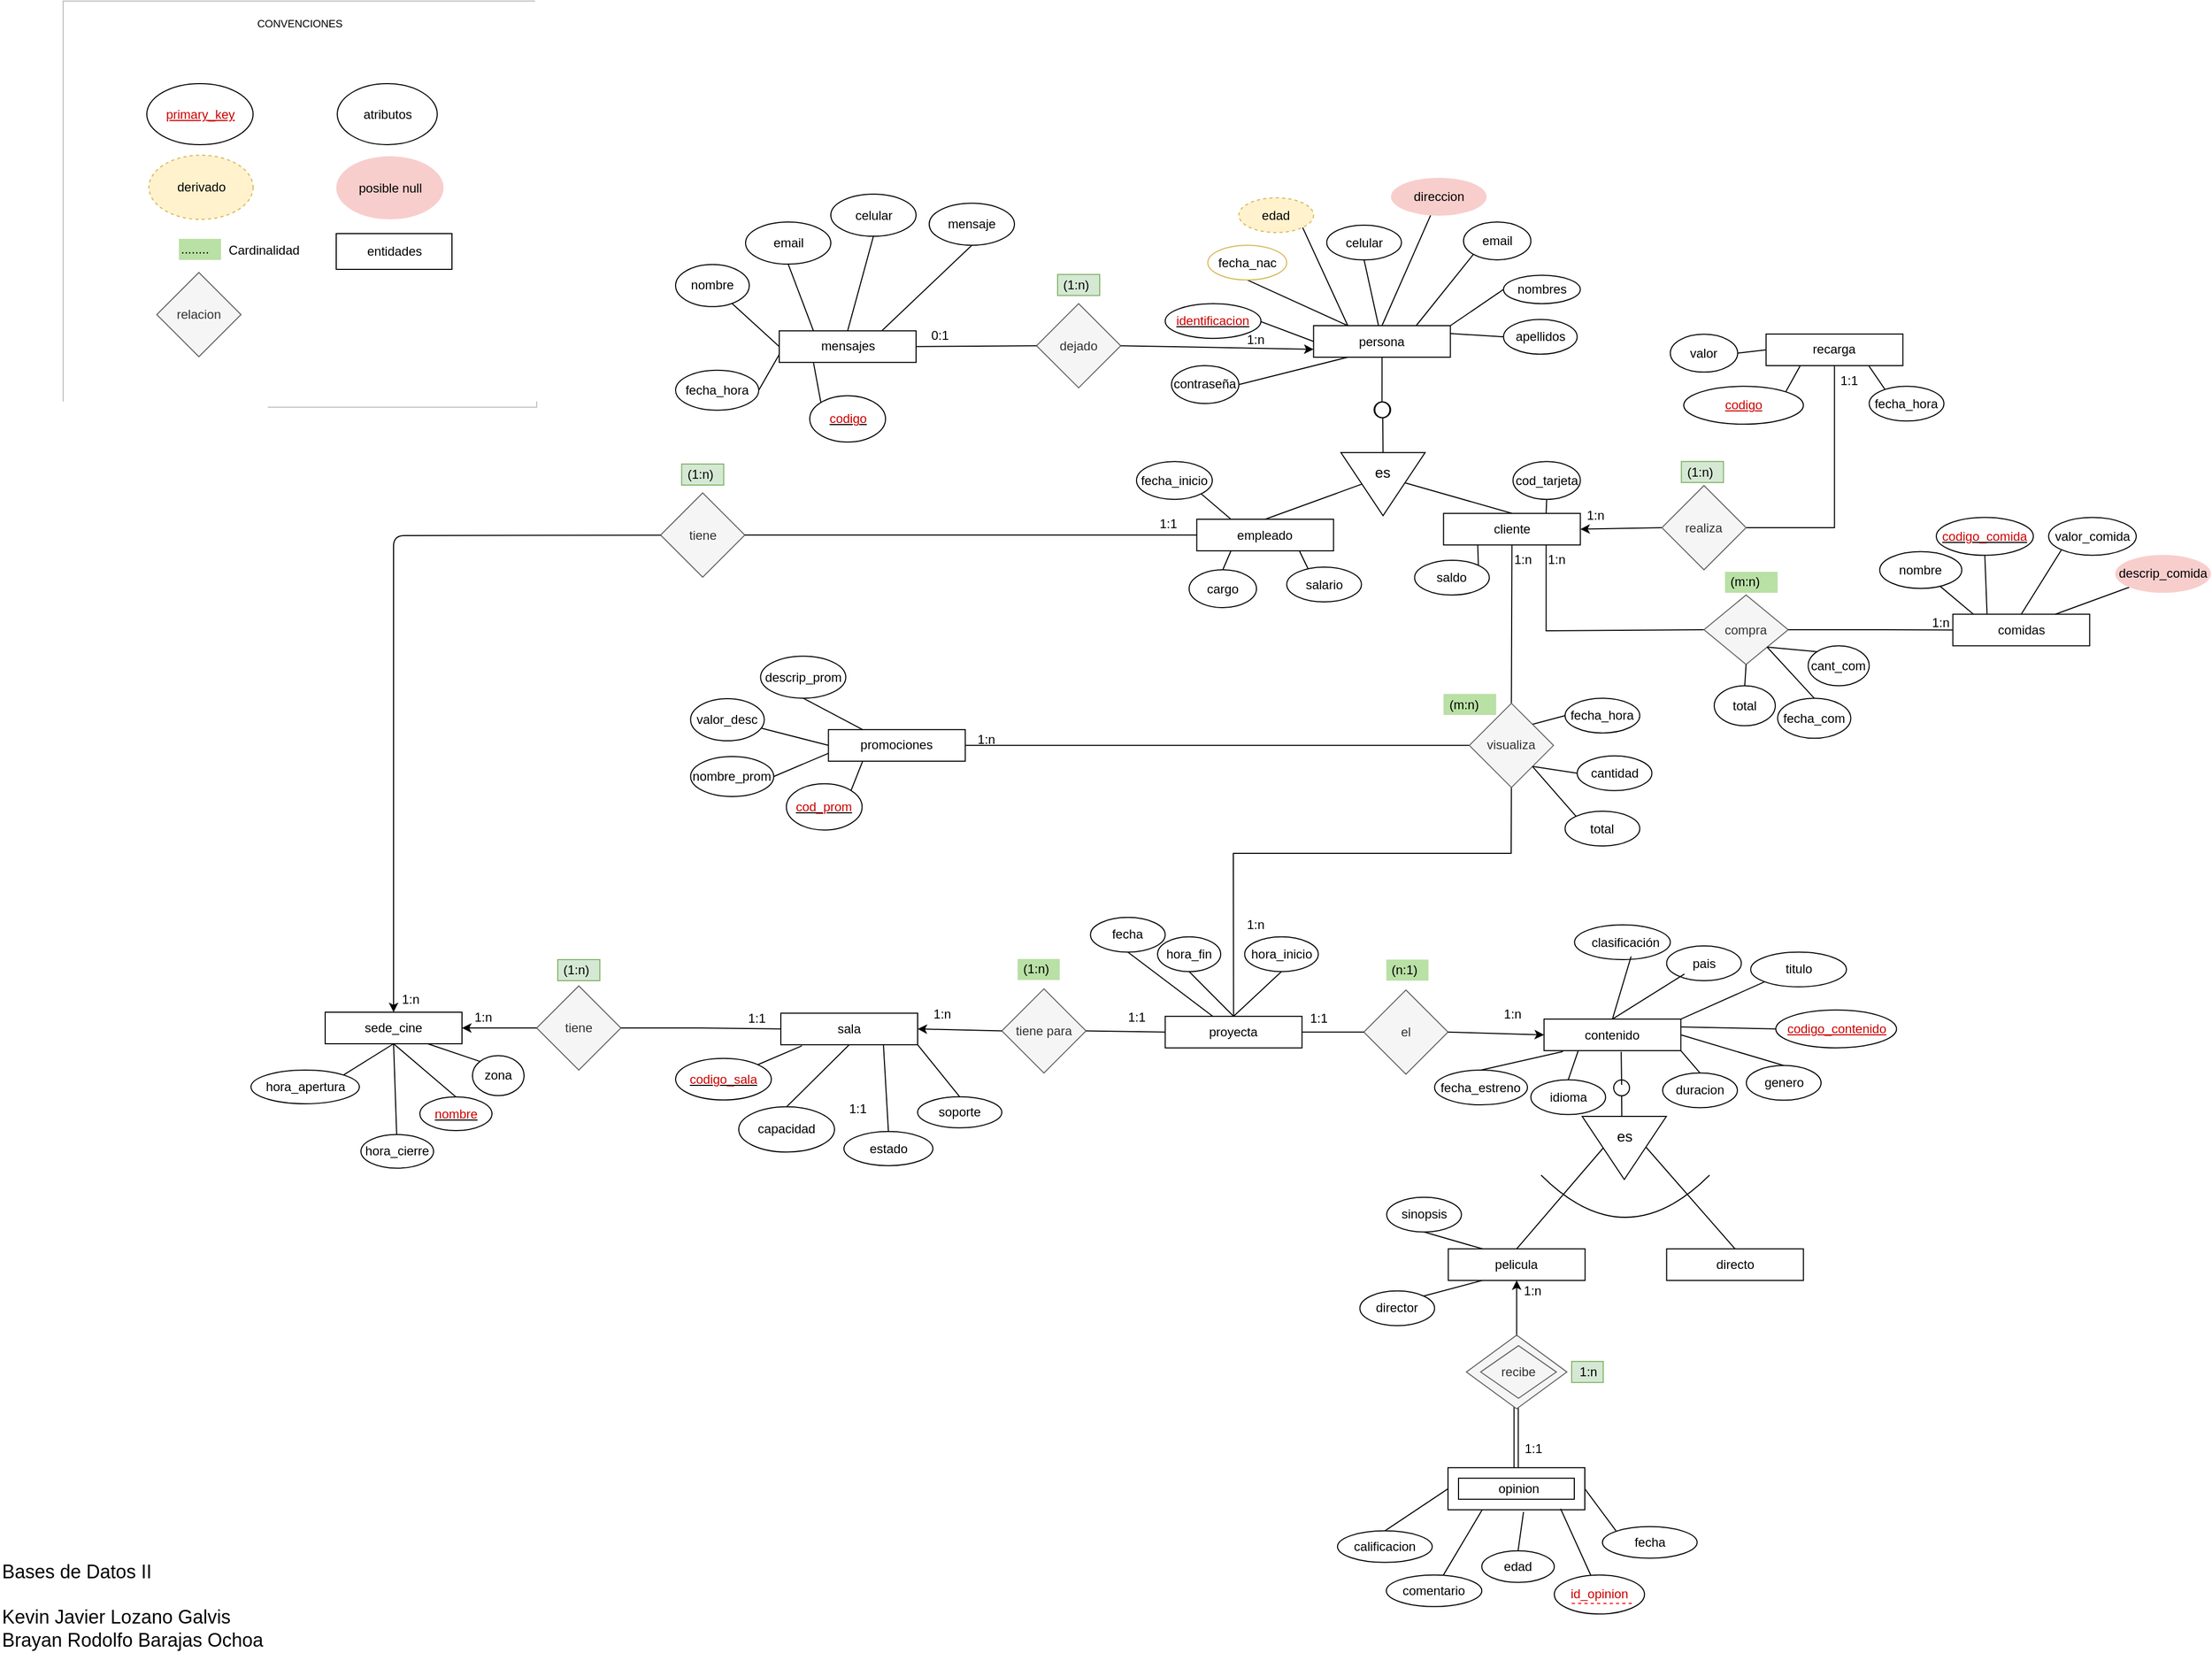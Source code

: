 <mxfile version="12.9.6" type="google"><diagram id="pNVybZ4kfQwvcdL7zxEN" name="ProyectoBD"><mxGraphModel dx="1892" dy="1229" grid="1" gridSize="10" guides="1" tooltips="1" connect="1" arrows="1" fold="1" page="1" pageScale="1" pageWidth="1169" pageHeight="827" math="0" shadow="0"><root><mxCell id="0"/><mxCell id="1" parent="0"/><mxCell id="evdl7IjNP01zEZF26vVj-43" style="edgeStyle=none;rounded=0;orthogonalLoop=1;jettySize=auto;html=1;exitX=1;exitY=0.5;exitDx=0;exitDy=0;endArrow=none;endFill=0;endSize=15;targetPerimeterSpacing=0;strokeWidth=1;entryX=0;entryY=0.5;entryDx=0;entryDy=0;startArrow=classic;startFill=1;" parent="1" source="q-06iBh6l3mxsUYxppIZ-1" target="evdl7IjNP01zEZF26vVj-44" edge="1"><mxGeometry relative="1" as="geometry"><mxPoint x="447.25" y="-268.643" as="targetPoint"/></mxGeometry></mxCell><mxCell id="evdl7IjNP01zEZF26vVj-62" style="edgeStyle=none;rounded=0;orthogonalLoop=1;jettySize=auto;html=1;exitX=0.5;exitY=1;exitDx=0;exitDy=0;entryX=0.5;entryY=0;entryDx=0;entryDy=0;endArrow=none;endFill=0;endSize=15;targetPerimeterSpacing=0;strokeWidth=1;" parent="1" source="q-06iBh6l3mxsUYxppIZ-1" target="evdl7IjNP01zEZF26vVj-61" edge="1"><mxGeometry relative="1" as="geometry"/></mxCell><mxCell id="q-06iBh6l3mxsUYxppIZ-1" value="cliente" style="rounded=0;whiteSpace=wrap;html=1;" parent="1" vertex="1"><mxGeometry x="241.75" y="-283.09" width="130" height="30" as="geometry"/></mxCell><mxCell id="q-06iBh6l3mxsUYxppIZ-3" value="sede_cine" style="rounded=0;whiteSpace=wrap;html=1;" parent="1" vertex="1"><mxGeometry x="-821" y="191" width="130" height="30" as="geometry"/></mxCell><mxCell id="q-06iBh6l3mxsUYxppIZ-27" value="" style="endArrow=none;html=1;entryX=0.154;entryY=1.033;entryDx=0;entryDy=0;entryPerimeter=0;" parent="1" source="q-06iBh6l3mxsUYxppIZ-37" target="q-06iBh6l3mxsUYxppIZ-78" edge="1"><mxGeometry width="50" height="50" relative="1" as="geometry"><mxPoint x="-401" y="261.91" as="sourcePoint"/><mxPoint x="-349.5" y="221.91" as="targetPoint"/></mxGeometry></mxCell><mxCell id="q-06iBh6l3mxsUYxppIZ-36" value="capacidad" style="ellipse;whiteSpace=wrap;html=1;strokeColor=#000000;" parent="1" vertex="1"><mxGeometry x="-428" y="280.91" width="91" height="43" as="geometry"/></mxCell><mxCell id="q-06iBh6l3mxsUYxppIZ-37" value="&lt;u&gt;&lt;font color=&quot;#cc0000&quot;&gt;codigo_sala&lt;/font&gt;&lt;/u&gt;" style="ellipse;whiteSpace=wrap;html=1;strokeColor=#000000;" parent="1" vertex="1"><mxGeometry x="-488" y="234.91" width="91" height="39.5" as="geometry"/></mxCell><mxCell id="q-06iBh6l3mxsUYxppIZ-78" value="sala" style="rounded=0;whiteSpace=wrap;html=1;" parent="1" vertex="1"><mxGeometry x="-388" y="191.91" width="130" height="30" as="geometry"/></mxCell><mxCell id="q-06iBh6l3mxsUYxppIZ-107" value="1:n" style="text;html=1;resizable=0;points=[];autosize=1;align=left;verticalAlign=top;spacingTop=-4;" parent="1" vertex="1"><mxGeometry x="52.75" y="97.91" width="30" height="20" as="geometry"/></mxCell><mxCell id="q-06iBh6l3mxsUYxppIZ-99" value="1:1" style="text;html=1;resizable=0;points=[];autosize=1;align=left;verticalAlign=top;spacingTop=-4;" parent="1" vertex="1"><mxGeometry x="-421" y="186.91" width="30" height="20" as="geometry"/></mxCell><mxCell id="q-06iBh6l3mxsUYxppIZ-206" value="" style="edgeStyle=orthogonalEdgeStyle;rounded=0;orthogonalLoop=1;jettySize=auto;html=1;endArrow=none;endFill=0;entryX=1;entryY=0.5;entryDx=0;entryDy=0;exitX=0;exitY=0.5;exitDx=0;exitDy=0;" parent="1" source="evdl7IjNP01zEZF26vVj-61" target="q-06iBh6l3mxsUYxppIZ-210" edge="1"><mxGeometry relative="1" as="geometry"><mxPoint x="-200.75" y="-62.58" as="targetPoint"/><mxPoint x="246.75" y="216.5" as="sourcePoint"/><Array as="points"/></mxGeometry></mxCell><mxCell id="q-06iBh6l3mxsUYxppIZ-210" value="promociones" style="rounded=0;whiteSpace=wrap;html=1;" parent="1" vertex="1"><mxGeometry x="-342.75" y="-77.58" width="130" height="30" as="geometry"/></mxCell><mxCell id="-v-f0Q_-ysLPD_KZm_0b-1" value="" style="endArrow=none;html=1;entryX=0.5;entryY=0;entryDx=0;entryDy=0;exitX=0.5;exitY=1;exitDx=0;exitDy=0;" parent="1" source="q-06iBh6l3mxsUYxppIZ-78" target="q-06iBh6l3mxsUYxppIZ-36" edge="1"><mxGeometry width="50" height="50" relative="1" as="geometry"><mxPoint x="-271" y="221.91" as="sourcePoint"/><mxPoint x="-231" y="271.91" as="targetPoint"/></mxGeometry></mxCell><mxCell id="-v-f0Q_-ysLPD_KZm_0b-16" value="" style="endArrow=none;html=1;exitX=0.5;exitY=0;exitDx=0;exitDy=0;entryX=0.5;entryY=1;entryDx=0;entryDy=0;" parent="1" source="-v-f0Q_-ysLPD_KZm_0b-32" target="q-06iBh6l3mxsUYxppIZ-3" edge="1"><mxGeometry width="50" height="50" relative="1" as="geometry"><mxPoint x="-527" y="299" as="sourcePoint"/><mxPoint x="-527" y="224" as="targetPoint"/><Array as="points"/></mxGeometry></mxCell><mxCell id="-v-f0Q_-ysLPD_KZm_0b-20" value="hora_cierre" style="ellipse;whiteSpace=wrap;html=1;strokeColor=#000000;" parent="1" vertex="1"><mxGeometry x="-787" y="307.25" width="69" height="32" as="geometry"/></mxCell><mxCell id="-v-f0Q_-ysLPD_KZm_0b-32" value="&lt;u&gt;&lt;font color=&quot;#cc0000&quot;&gt;nombre&lt;/font&gt;&lt;/u&gt;" style="ellipse;whiteSpace=wrap;html=1;strokeColor=#000000;" parent="1" vertex="1"><mxGeometry x="-731" y="271.5" width="68.5" height="32" as="geometry"/></mxCell><mxCell id="-v-f0Q_-ysLPD_KZm_0b-158" value="" style="endArrow=none;html=1;entryX=0.25;entryY=0;entryDx=0;entryDy=0;exitX=0.5;exitY=1;exitDx=0;exitDy=0;" parent="1" source="-v-f0Q_-ysLPD_KZm_0b-163" target="q-06iBh6l3mxsUYxppIZ-210" edge="1"><mxGeometry width="50" height="50" relative="1" as="geometry"><mxPoint x="-154.75" y="-5.0" as="sourcePoint"/><mxPoint x="-179.71" y="-79.01" as="targetPoint"/></mxGeometry></mxCell><mxCell id="-v-f0Q_-ysLPD_KZm_0b-159" value="" style="endArrow=none;html=1;exitX=0.854;exitY=0.146;exitDx=0;exitDy=0;entryX=0.25;entryY=1;entryDx=0;entryDy=0;exitPerimeter=0;" parent="1" source="-v-f0Q_-ysLPD_KZm_0b-164" target="q-06iBh6l3mxsUYxppIZ-210" edge="1"><mxGeometry width="50" height="50" relative="1" as="geometry"><mxPoint x="-306.25" y="35.0" as="sourcePoint"/><mxPoint x="-279.25" y="-11.0" as="targetPoint"/></mxGeometry></mxCell><mxCell id="-v-f0Q_-ysLPD_KZm_0b-160" value="" style="endArrow=none;html=1;entryX=0;entryY=0.75;entryDx=0;entryDy=0;exitX=1;exitY=0.5;exitDx=0;exitDy=0;" parent="1" source="-v-f0Q_-ysLPD_KZm_0b-165" target="q-06iBh6l3mxsUYxppIZ-210" edge="1"><mxGeometry width="50" height="50" relative="1" as="geometry"><mxPoint x="-380.25" y="1.0" as="sourcePoint"/><mxPoint x="-336.25" y="-49.0" as="targetPoint"/></mxGeometry></mxCell><mxCell id="-v-f0Q_-ysLPD_KZm_0b-163" value="descrip_prom" style="ellipse;whiteSpace=wrap;html=1;strokeColor=#000000;fillColor=none;" parent="1" vertex="1"><mxGeometry x="-407.25" y="-147.41" width="81" height="40" as="geometry"/></mxCell><mxCell id="-v-f0Q_-ysLPD_KZm_0b-164" value="&lt;u&gt;&lt;font color=&quot;#cc0000&quot;&gt;cod_prom&lt;/font&gt;&lt;/u&gt;" style="ellipse;whiteSpace=wrap;html=1;strokeColor=#000000;fillColor=none;" parent="1" vertex="1"><mxGeometry x="-382.75" y="-26.16" width="72" height="44" as="geometry"/></mxCell><mxCell id="-v-f0Q_-ysLPD_KZm_0b-165" value="nombre_prom" style="ellipse;whiteSpace=wrap;html=1;strokeColor=#000000;fillColor=none;" parent="1" vertex="1"><mxGeometry x="-473.75" y="-52.0" width="79" height="38" as="geometry"/></mxCell><mxCell id="gBY-pJkklCvjUKZ-C4GC-1" value="" style="endArrow=none;html=1;exitX=0;exitY=0.5;exitDx=0;exitDy=0;" parent="1" source="q-06iBh6l3mxsUYxppIZ-210" target="gBY-pJkklCvjUKZ-C4GC-2" edge="1"><mxGeometry width="50" height="50" relative="1" as="geometry"><mxPoint x="-367.25" y="-64.5" as="sourcePoint"/><mxPoint x="-254.75" y="-6.0" as="targetPoint"/></mxGeometry></mxCell><mxCell id="gBY-pJkklCvjUKZ-C4GC-2" value="valor_desc" style="ellipse;whiteSpace=wrap;html=1;" parent="1" vertex="1"><mxGeometry x="-473.75" y="-107.0" width="70" height="40" as="geometry"/></mxCell><mxCell id="gBY-pJkklCvjUKZ-C4GC-12" value="hora_apertura" style="ellipse;whiteSpace=wrap;html=1;" parent="1" vertex="1"><mxGeometry x="-891.5" y="246" width="103" height="32" as="geometry"/></mxCell><mxCell id="gBY-pJkklCvjUKZ-C4GC-13" value="" style="endArrow=none;html=1;exitX=1;exitY=0;exitDx=0;exitDy=0;entryX=0.5;entryY=1;entryDx=0;entryDy=0;" parent="1" source="gBY-pJkklCvjUKZ-C4GC-12" target="q-06iBh6l3mxsUYxppIZ-3" edge="1"><mxGeometry width="50" height="50" relative="1" as="geometry"><mxPoint x="-417.5" y="486.0" as="sourcePoint"/><mxPoint x="-456" y="449.5" as="targetPoint"/><Array as="points"/></mxGeometry></mxCell><mxCell id="gBY-pJkklCvjUKZ-C4GC-33" value="tiene" style="rhombus;whiteSpace=wrap;html=1;fillColor=#f5f5f5;strokeColor=#666666;fontColor=#333333;" parent="1" vertex="1"><mxGeometry x="-620" y="166" width="80" height="80" as="geometry"/></mxCell><mxCell id="gBY-pJkklCvjUKZ-C4GC-46" value="" style="edgeStyle=orthogonalEdgeStyle;rounded=0;orthogonalLoop=1;jettySize=auto;html=1;endArrow=none;endFill=0;" parent="1" source="gBY-pJkklCvjUKZ-C4GC-33" target="q-06iBh6l3mxsUYxppIZ-78" edge="1"><mxGeometry relative="1" as="geometry"><mxPoint x="-410" y="38" as="targetPoint"/></mxGeometry></mxCell><mxCell id="FhBj9OC3tMjkAVEPAqTe-2" value="estado" style="ellipse;whiteSpace=wrap;html=1;" parent="1" vertex="1"><mxGeometry x="-328" y="304.41" width="84.5" height="32.5" as="geometry"/></mxCell><mxCell id="FhBj9OC3tMjkAVEPAqTe-4" value="" style="endArrow=none;html=1;entryX=0.75;entryY=1;entryDx=0;entryDy=0;exitX=0.5;exitY=0;exitDx=0;exitDy=0;" parent="1" source="FhBj9OC3tMjkAVEPAqTe-2" target="q-06iBh6l3mxsUYxppIZ-78" edge="1"><mxGeometry width="50" height="50" relative="1" as="geometry"><mxPoint x="-321.5" y="310.41" as="sourcePoint"/><mxPoint x="-271.5" y="260.41" as="targetPoint"/></mxGeometry></mxCell><mxCell id="DS7sDUyyeW9CiUTbKcFR-16" value="zona" style="ellipse;whiteSpace=wrap;html=1;" parent="1" vertex="1"><mxGeometry x="-681" y="232.25" width="49" height="38" as="geometry"/></mxCell><mxCell id="DS7sDUyyeW9CiUTbKcFR-17" value="" style="endArrow=none;html=1;exitX=0;exitY=0;exitDx=0;exitDy=0;entryX=0.75;entryY=1;entryDx=0;entryDy=0;" parent="1" source="DS7sDUyyeW9CiUTbKcFR-16" target="q-06iBh6l3mxsUYxppIZ-3" edge="1"><mxGeometry width="50" height="50" relative="1" as="geometry"><mxPoint x="-673.5" y="356.5" as="sourcePoint"/><mxPoint x="-498.5" y="374.286" as="targetPoint"/><Array as="points"/></mxGeometry></mxCell><mxCell id="DS7sDUyyeW9CiUTbKcFR-19" value="&amp;nbsp;(1:n)" style="text;html=1;resizable=0;points=[];autosize=1;align=left;verticalAlign=top;spacingTop=-4;fillColor=#d5e8d4;strokeColor=#82b366;" parent="1" vertex="1"><mxGeometry x="-600" y="141" width="40" height="20" as="geometry"/></mxCell><mxCell id="DS7sDUyyeW9CiUTbKcFR-24" value="posible null" style="ellipse;whiteSpace=wrap;html=1;fillColor=#f8cecc;strokeColor=none;" parent="1" vertex="1"><mxGeometry x="-810.5" y="-622.5" width="102" height="60" as="geometry"/></mxCell><mxCell id="DS7sDUyyeW9CiUTbKcFR-25" value="derivado" style="ellipse;whiteSpace=wrap;html=1;dashed=1;fillColor=#fff2cc;strokeColor=#d6b656;" parent="1" vertex="1"><mxGeometry x="-988.5" y="-623.5" width="99" height="61" as="geometry"/></mxCell><mxCell id="DS7sDUyyeW9CiUTbKcFR-26" value="primary_key" style="ellipse;whiteSpace=wrap;html=1;fontStyle=4;fontColor=#CC0000;" parent="1" vertex="1"><mxGeometry x="-990.5" y="-691.5" width="101" height="58" as="geometry"/></mxCell><mxCell id="Jx8oevk9jC5R0zV334vC-1" value="........" style="text;html=1;resizable=0;points=[];autosize=1;align=left;verticalAlign=top;spacingTop=-4;fillColor=#B9E0A5;strokeColor=none;" parent="1" vertex="1"><mxGeometry x="-960" y="-544" width="40" height="20" as="geometry"/></mxCell><mxCell id="Jx8oevk9jC5R0zV334vC-4" value="1:1" style="text;html=1;resizable=0;points=[];autosize=1;align=left;verticalAlign=top;spacingTop=-4;" parent="1" vertex="1"><mxGeometry x="-325" y="273.41" width="30" height="20" as="geometry"/></mxCell><mxCell id="4eHp0BJxYkAQptjVTwG8-1" value="contraseña" style="ellipse;whiteSpace=wrap;html=1;" parent="1" vertex="1"><mxGeometry x="-16.75" y="-423.53" width="64" height="36" as="geometry"/></mxCell><mxCell id="zezQkmULDMXy6zA-Ql4Z-6" value="&lt;font style=&quot;font-size: 18px&quot;&gt;Bases de Datos II&lt;br&gt;&lt;br&gt;Kevin Javier Lozano Galvis&lt;br&gt;Brayan Rodolfo Barajas Ochoa&lt;/font&gt;" style="text;html=1;resizable=0;points=[];autosize=1;align=left;verticalAlign=top;spacingTop=-4;" parent="1" vertex="1"><mxGeometry x="-1130" y="710" width="260" height="70" as="geometry"/></mxCell><mxCell id="zezQkmULDMXy6zA-Ql4Z-11" value="&amp;nbsp;&lt;br&gt;&lt;font size=&quot;1&quot;&gt;CONVENCIONES&lt;br&gt;&lt;/font&gt;" style="text;html=1;strokeColor=#c0c0c0;fillColor=none;overflow=fill;align=center;" parent="1" vertex="1"><mxGeometry x="-1070" y="-770" width="450" height="386" as="geometry"/></mxCell><mxCell id="xsyGErt4JxV3_WkfP2cI-1" value="Cardinalidad" style="text;html=1;strokeColor=none;fillColor=none;align=center;verticalAlign=middle;whiteSpace=wrap;rounded=0;" parent="1" vertex="1"><mxGeometry x="-899.5" y="-543.353" width="40" height="20" as="geometry"/></mxCell><mxCell id="xsyGErt4JxV3_WkfP2cI-2" value="atributos" style="ellipse;whiteSpace=wrap;html=1;" parent="1" vertex="1"><mxGeometry x="-809.5" y="-691.5" width="95" height="58" as="geometry"/></mxCell><mxCell id="xsyGErt4JxV3_WkfP2cI-5" value="entidades" style="rounded=0;whiteSpace=wrap;html=1;" parent="1" vertex="1"><mxGeometry x="-810.5" y="-549" width="110" height="34" as="geometry"/></mxCell><mxCell id="xsyGErt4JxV3_WkfP2cI-6" value="relacion" style="rhombus;whiteSpace=wrap;html=1;fillColor=#f5f5f5;strokeColor=#666666;fontColor=#333333;" parent="1" vertex="1"><mxGeometry x="-981" y="-512" width="80" height="80" as="geometry"/></mxCell><mxCell id="evdl7IjNP01zEZF26vVj-3" value="" style="endArrow=none;html=1;exitX=0.25;exitY=1;exitDx=0;exitDy=0;entryX=1;entryY=0;entryDx=0;entryDy=0;" parent="1" source="q-06iBh6l3mxsUYxppIZ-1" target="evdl7IjNP01zEZF26vVj-4" edge="1"><mxGeometry width="50" height="50" relative="1" as="geometry"><mxPoint x="336.25" y="-268.09" as="sourcePoint"/><mxPoint x="322.25" y="-198.09" as="targetPoint"/></mxGeometry></mxCell><mxCell id="evdl7IjNP01zEZF26vVj-4" value="saldo" style="ellipse;whiteSpace=wrap;html=1;strokeColor=#000000;" parent="1" vertex="1"><mxGeometry x="214.25" y="-238.5" width="71" height="33" as="geometry"/></mxCell><mxCell id="evdl7IjNP01zEZF26vVj-29" style="edgeStyle=orthogonalEdgeStyle;rounded=0;orthogonalLoop=1;jettySize=auto;html=1;endArrow=oval;endFill=0;targetPerimeterSpacing=0;strokeWidth=1;endSize=15;" parent="1" source="evdl7IjNP01zEZF26vVj-7" edge="1"><mxGeometry relative="1" as="geometry"><mxPoint x="183.25" y="-381.5" as="targetPoint"/></mxGeometry></mxCell><mxCell id="evdl7IjNP01zEZF26vVj-7" value="persona" style="rounded=0;whiteSpace=wrap;html=1;" parent="1" vertex="1"><mxGeometry x="118.25" y="-461.5" width="130" height="30" as="geometry"/></mxCell><mxCell id="evdl7IjNP01zEZF26vVj-8" value="" style="endArrow=none;html=1;entryX=0.5;entryY=1;entryDx=0;entryDy=0;" parent="1" source="evdl7IjNP01zEZF26vVj-7" target="evdl7IjNP01zEZF26vVj-21" edge="1"><mxGeometry width="50" height="50" relative="1" as="geometry"><mxPoint x="141.75" y="-358.91" as="sourcePoint"/><mxPoint x="88.75" y="-374.91" as="targetPoint"/></mxGeometry></mxCell><mxCell id="evdl7IjNP01zEZF26vVj-9" value="" style="endArrow=none;html=1;exitX=0.5;exitY=0;exitDx=0;exitDy=0;entryX=0;entryY=0.5;entryDx=0;entryDy=0;" parent="1" source="evdl7IjNP01zEZF26vVj-18" target="evdl7IjNP01zEZF26vVj-7" edge="1"><mxGeometry width="50" height="50" relative="1" as="geometry"><mxPoint x="173.75" y="-304.91" as="sourcePoint"/><mxPoint x="160.75" y="-408.41" as="targetPoint"/></mxGeometry></mxCell><mxCell id="evdl7IjNP01zEZF26vVj-10" value="" style="endArrow=none;html=1;entryX=1;entryY=0;entryDx=0;entryDy=0;exitX=0;exitY=0.5;exitDx=0;exitDy=0;" parent="1" source="evdl7IjNP01zEZF26vVj-20" target="evdl7IjNP01zEZF26vVj-7" edge="1"><mxGeometry width="50" height="50" relative="1" as="geometry"><mxPoint x="228.75" y="-364.91" as="sourcePoint"/><mxPoint x="248.75" y="-421.91" as="targetPoint"/></mxGeometry></mxCell><mxCell id="evdl7IjNP01zEZF26vVj-11" value="" style="endArrow=none;html=1;exitX=0;exitY=0.5;exitDx=0;exitDy=0;entryX=1;entryY=0.25;entryDx=0;entryDy=0;" parent="1" source="evdl7IjNP01zEZF26vVj-19" target="evdl7IjNP01zEZF26vVj-7" edge="1"><mxGeometry width="50" height="50" relative="1" as="geometry"><mxPoint x="218.75" y="-349.91" as="sourcePoint"/><mxPoint x="196.75" y="-398.41" as="targetPoint"/></mxGeometry></mxCell><mxCell id="evdl7IjNP01zEZF26vVj-13" value="" style="endArrow=none;html=1;entryX=0.5;entryY=1;entryDx=0;entryDy=0;exitX=0.25;exitY=0;exitDx=0;exitDy=0;" parent="1" source="evdl7IjNP01zEZF26vVj-7" target="evdl7IjNP01zEZF26vVj-16" edge="1"><mxGeometry width="50" height="50" relative="1" as="geometry"><mxPoint x="118.75" y="-450.91" as="sourcePoint"/><mxPoint x="108.75" y="-497.91" as="targetPoint"/></mxGeometry></mxCell><mxCell id="evdl7IjNP01zEZF26vVj-14" value="" style="endArrow=none;html=1;entryX=1;entryY=1;entryDx=0;entryDy=0;" parent="1" target="evdl7IjNP01zEZF26vVj-15" edge="1"><mxGeometry width="50" height="50" relative="1" as="geometry"><mxPoint x="151" y="-461" as="sourcePoint"/><mxPoint x="141.75" y="-516.91" as="targetPoint"/></mxGeometry></mxCell><mxCell id="evdl7IjNP01zEZF26vVj-15" value="edad" style="ellipse;whiteSpace=wrap;html=1;dashed=1;strokeColor=#d6b656;fillColor=#fff2cc;" parent="1" vertex="1"><mxGeometry x="47.25" y="-583.0" width="71" height="33" as="geometry"/></mxCell><mxCell id="evdl7IjNP01zEZF26vVj-16" value="fecha_nac" style="ellipse;whiteSpace=wrap;html=1;strokeColor=#d6b656;fillColor=none;" parent="1" vertex="1"><mxGeometry x="17.75" y="-537.91" width="75" height="33" as="geometry"/></mxCell><mxCell id="evdl7IjNP01zEZF26vVj-18" value="&lt;u&gt;&lt;font color=&quot;#cc0000&quot;&gt;identificacion&lt;/font&gt;&lt;/u&gt;" style="ellipse;whiteSpace=wrap;html=1;strokeColor=#000000;" parent="1" vertex="1"><mxGeometry x="-22.75" y="-482.41" width="91" height="33" as="geometry"/></mxCell><mxCell id="evdl7IjNP01zEZF26vVj-19" value="apellidos" style="ellipse;whiteSpace=wrap;html=1;strokeColor=#000000;" parent="1" vertex="1"><mxGeometry x="298.75" y="-467.41" width="70" height="33" as="geometry"/></mxCell><mxCell id="evdl7IjNP01zEZF26vVj-20" value="nombres" style="ellipse;whiteSpace=wrap;html=1;strokeColor=#000000;" parent="1" vertex="1"><mxGeometry x="298.75" y="-509.41" width="73" height="27" as="geometry"/></mxCell><mxCell id="evdl7IjNP01zEZF26vVj-21" value="celular" style="ellipse;whiteSpace=wrap;html=1;strokeColor=#000000;" parent="1" vertex="1"><mxGeometry x="130.75" y="-557.0" width="71" height="33" as="geometry"/></mxCell><mxCell id="evdl7IjNP01zEZF26vVj-22" value="email" style="ellipse;whiteSpace=wrap;html=1;" parent="1" vertex="1"><mxGeometry x="260.75" y="-560" width="64" height="36" as="geometry"/></mxCell><mxCell id="evdl7IjNP01zEZF26vVj-23" value="" style="endArrow=none;html=1;entryX=0;entryY=1;entryDx=0;entryDy=0;exitX=0.75;exitY=0;exitDx=0;exitDy=0;" parent="1" source="evdl7IjNP01zEZF26vVj-7" target="evdl7IjNP01zEZF26vVj-22" edge="1"><mxGeometry width="50" height="50" relative="1" as="geometry"><mxPoint x="85.75" y="-460.73" as="sourcePoint"/><mxPoint x="-209.75" y="-242.23" as="targetPoint"/></mxGeometry></mxCell><mxCell id="evdl7IjNP01zEZF26vVj-32" style="edgeStyle=orthogonalEdgeStyle;rounded=0;orthogonalLoop=1;jettySize=auto;html=1;exitX=0;exitY=0.5;exitDx=0;exitDy=0;endArrow=oval;endFill=0;endSize=15;targetPerimeterSpacing=0;strokeWidth=1;" parent="1" source="evdl7IjNP01zEZF26vVj-30" edge="1"><mxGeometry relative="1" as="geometry"><mxPoint x="183.964" y="-381.5" as="targetPoint"/></mxGeometry></mxCell><mxCell id="evdl7IjNP01zEZF26vVj-33" style="rounded=0;orthogonalLoop=1;jettySize=auto;html=1;exitX=1;exitY=1;exitDx=0;exitDy=0;entryX=0.5;entryY=0;entryDx=0;entryDy=0;endArrow=none;endFill=0;endSize=15;targetPerimeterSpacing=0;strokeWidth=1;" parent="1" source="evdl7IjNP01zEZF26vVj-40" target="q-06iBh6l3mxsUYxppIZ-1" edge="1"><mxGeometry relative="1" as="geometry"/></mxCell><mxCell id="evdl7IjNP01zEZF26vVj-30" value="" style="triangle;whiteSpace=wrap;html=1;rotation=90;" parent="1" vertex="1"><mxGeometry x="154.25" y="-350.91" width="60" height="80" as="geometry"/></mxCell><mxCell id="evdl7IjNP01zEZF26vVj-34" value="empleado" style="rounded=0;whiteSpace=wrap;html=1;" parent="1" vertex="1"><mxGeometry x="7.25" y="-277.5" width="130" height="30" as="geometry"/></mxCell><mxCell id="evdl7IjNP01zEZF26vVj-35" value="cargo" style="ellipse;whiteSpace=wrap;html=1;" parent="1" vertex="1"><mxGeometry y="-229.5" width="64" height="36" as="geometry"/></mxCell><mxCell id="evdl7IjNP01zEZF26vVj-36" value="" style="endArrow=none;html=1;entryX=0.5;entryY=0;entryDx=0;entryDy=0;exitX=0.25;exitY=1;exitDx=0;exitDy=0;" parent="1" source="evdl7IjNP01zEZF26vVj-34" target="evdl7IjNP01zEZF26vVj-35" edge="1"><mxGeometry width="50" height="50" relative="1" as="geometry"><mxPoint x="-18.69" y="-252.93" as="sourcePoint"/><mxPoint x="-306.25" y="-24.43" as="targetPoint"/></mxGeometry></mxCell><mxCell id="evdl7IjNP01zEZF26vVj-37" value="" style="endArrow=none;html=1;exitX=0.75;exitY=1;exitDx=0;exitDy=0;entryX=0.5;entryY=1;entryDx=0;entryDy=0;" parent="1" source="evdl7IjNP01zEZF26vVj-34" target="evdl7IjNP01zEZF26vVj-38" edge="1"><mxGeometry width="50" height="50" relative="1" as="geometry"><mxPoint x="54.25" y="-257.93" as="sourcePoint"/><mxPoint x="40.25" y="-187.93" as="targetPoint"/></mxGeometry></mxCell><mxCell id="evdl7IjNP01zEZF26vVj-38" value="salario" style="ellipse;whiteSpace=wrap;html=1;strokeColor=#000000;" parent="1" vertex="1"><mxGeometry x="92.75" y="-232" width="71" height="33" as="geometry"/></mxCell><mxCell id="evdl7IjNP01zEZF26vVj-39" style="rounded=0;orthogonalLoop=1;jettySize=auto;html=1;exitX=0.5;exitY=1;exitDx=0;exitDy=0;entryX=0.5;entryY=0;entryDx=0;entryDy=0;endArrow=none;endFill=0;endSize=15;targetPerimeterSpacing=0;strokeWidth=1;" parent="1" source="evdl7IjNP01zEZF26vVj-30" target="evdl7IjNP01zEZF26vVj-34" edge="1"><mxGeometry relative="1" as="geometry"><mxPoint x="706.75" y="-301.41" as="sourcePoint"/></mxGeometry></mxCell><mxCell id="evdl7IjNP01zEZF26vVj-40" value="&lt;font style=&quot;font-size: 14px&quot;&gt;es&lt;/font&gt;" style="text;html=1;strokeColor=none;fillColor=none;align=center;verticalAlign=middle;whiteSpace=wrap;rounded=0;" parent="1" vertex="1"><mxGeometry x="164.25" y="-332.41" width="40" height="20" as="geometry"/></mxCell><mxCell id="evdl7IjNP01zEZF26vVj-41" value="fecha_inicio" style="ellipse;whiteSpace=wrap;html=1;" parent="1" vertex="1"><mxGeometry x="-50" y="-332.41" width="72" height="36" as="geometry"/></mxCell><mxCell id="evdl7IjNP01zEZF26vVj-42" value="" style="endArrow=none;html=1;entryX=1;entryY=1;entryDx=0;entryDy=0;exitX=0.25;exitY=0;exitDx=0;exitDy=0;" parent="1" source="evdl7IjNP01zEZF26vVj-34" target="evdl7IjNP01zEZF26vVj-41" edge="1"><mxGeometry width="50" height="50" relative="1" as="geometry"><mxPoint x="54.75" y="-221.43" as="sourcePoint"/><mxPoint x="-240.75" y="-2.93" as="targetPoint"/></mxGeometry></mxCell><mxCell id="evdl7IjNP01zEZF26vVj-53" style="edgeStyle=none;rounded=0;orthogonalLoop=1;jettySize=auto;html=1;exitX=1;exitY=0.5;exitDx=0;exitDy=0;entryX=0.5;entryY=1;entryDx=0;entryDy=0;endArrow=none;endFill=0;endSize=15;targetPerimeterSpacing=0;strokeWidth=1;" parent="1" source="evdl7IjNP01zEZF26vVj-44" target="evdl7IjNP01zEZF26vVj-46" edge="1"><mxGeometry relative="1" as="geometry"><Array as="points"><mxPoint x="613.25" y="-269.5"/></Array></mxGeometry></mxCell><mxCell id="evdl7IjNP01zEZF26vVj-44" value="realiza" style="rhombus;whiteSpace=wrap;html=1;fillColor=#f5f5f5;strokeColor=#666666;fontColor=#333333;" parent="1" vertex="1"><mxGeometry x="449.25" y="-309.5" width="80" height="80" as="geometry"/></mxCell><mxCell id="evdl7IjNP01zEZF26vVj-46" value="recarga" style="rounded=0;whiteSpace=wrap;html=1;" parent="1" vertex="1"><mxGeometry x="548.25" y="-453.53" width="130" height="30" as="geometry"/></mxCell><mxCell id="evdl7IjNP01zEZF26vVj-47" value="&lt;font color=&quot;#cc0000&quot;&gt;&lt;u&gt;codigo&lt;/u&gt;&lt;/font&gt;" style="ellipse;whiteSpace=wrap;html=1;" parent="1" vertex="1"><mxGeometry x="470" y="-403.85" width="113.75" height="36" as="geometry"/></mxCell><mxCell id="evdl7IjNP01zEZF26vVj-48" value="" style="endArrow=none;html=1;entryX=1;entryY=0;entryDx=0;entryDy=0;exitX=0.25;exitY=1;exitDx=0;exitDy=0;" parent="1" source="evdl7IjNP01zEZF26vVj-46" target="evdl7IjNP01zEZF26vVj-47" edge="1"><mxGeometry width="50" height="50" relative="1" as="geometry"><mxPoint x="572.81" y="-433.53" as="sourcePoint"/><mxPoint x="285.25" y="-205.03" as="targetPoint"/></mxGeometry></mxCell><mxCell id="evdl7IjNP01zEZF26vVj-49" value="" style="endArrow=none;html=1;exitX=0.75;exitY=1;exitDx=0;exitDy=0;entryX=0.5;entryY=1;entryDx=0;entryDy=0;" parent="1" source="evdl7IjNP01zEZF26vVj-46" target="evdl7IjNP01zEZF26vVj-50" edge="1"><mxGeometry width="50" height="50" relative="1" as="geometry"><mxPoint x="645.75" y="-438.53" as="sourcePoint"/><mxPoint x="631.75" y="-368.53" as="targetPoint"/></mxGeometry></mxCell><mxCell id="evdl7IjNP01zEZF26vVj-50" value="fecha_hora" style="ellipse;whiteSpace=wrap;html=1;strokeColor=#000000;" parent="1" vertex="1"><mxGeometry x="646.25" y="-403.85" width="71" height="33" as="geometry"/></mxCell><mxCell id="evdl7IjNP01zEZF26vVj-51" value="valor" style="ellipse;whiteSpace=wrap;html=1;" parent="1" vertex="1"><mxGeometry x="457.25" y="-453.32" width="64" height="36" as="geometry"/></mxCell><mxCell id="evdl7IjNP01zEZF26vVj-52" value="" style="endArrow=none;html=1;entryX=1;entryY=0.5;entryDx=0;entryDy=0;exitX=0;exitY=0.5;exitDx=0;exitDy=0;" parent="1" source="evdl7IjNP01zEZF26vVj-46" target="evdl7IjNP01zEZF26vVj-51" edge="1"><mxGeometry width="50" height="50" relative="1" as="geometry"><mxPoint x="518.25" y="-473" as="sourcePoint"/><mxPoint x="222.75" y="-254.5" as="targetPoint"/></mxGeometry></mxCell><mxCell id="evdl7IjNP01zEZF26vVj-54" value="1:n" style="text;html=1;resizable=0;points=[];autosize=1;align=left;verticalAlign=top;spacingTop=-4;" parent="1" vertex="1"><mxGeometry x="376.25" y="-290.91" width="30" height="20" as="geometry"/></mxCell><mxCell id="evdl7IjNP01zEZF26vVj-55" value="1:1" style="text;html=1;resizable=0;points=[];autosize=1;align=left;verticalAlign=top;spacingTop=-4;" parent="1" vertex="1"><mxGeometry x="617.25" y="-419.16" width="30" height="20" as="geometry"/></mxCell><mxCell id="evdl7IjNP01zEZF26vVj-56" value="&amp;nbsp;(1:n)" style="text;html=1;resizable=0;points=[];autosize=1;align=left;verticalAlign=top;spacingTop=-4;fillColor=#d5e8d4;strokeColor=#82b366;" parent="1" vertex="1"><mxGeometry x="467.75" y="-332.41" width="40" height="20" as="geometry"/></mxCell><mxCell id="evdl7IjNP01zEZF26vVj-63" style="edgeStyle=none;rounded=0;orthogonalLoop=1;jettySize=auto;html=1;exitX=0.5;exitY=1;exitDx=0;exitDy=0;endArrow=none;endFill=0;endSize=15;targetPerimeterSpacing=0;strokeWidth=1;entryX=0.5;entryY=0;entryDx=0;entryDy=0;" parent="1" source="evdl7IjNP01zEZF26vVj-61" target="hkXHGDYS-H-3eMohL35I-1" edge="1"><mxGeometry relative="1" as="geometry"><mxPoint x="114.5" y="167.5" as="targetPoint"/><Array as="points"><mxPoint x="306" y="40"/><mxPoint x="115" y="40"/><mxPoint x="42" y="40"/></Array></mxGeometry></mxCell><mxCell id="evdl7IjNP01zEZF26vVj-67" style="edgeStyle=none;rounded=0;orthogonalLoop=1;jettySize=auto;html=1;exitX=1;exitY=0;exitDx=0;exitDy=0;endArrow=none;endFill=0;endSize=15;targetPerimeterSpacing=0;strokeWidth=1;entryX=0;entryY=0.5;entryDx=0;entryDy=0;" parent="1" source="evdl7IjNP01zEZF26vVj-61" target="evdl7IjNP01zEZF26vVj-68" edge="1"><mxGeometry relative="1" as="geometry"><mxPoint x="367.25" y="-82.5" as="targetPoint"/></mxGeometry></mxCell><mxCell id="evdl7IjNP01zEZF26vVj-69" style="edgeStyle=none;rounded=0;orthogonalLoop=1;jettySize=auto;html=1;exitX=1;exitY=1;exitDx=0;exitDy=0;endArrow=none;endFill=0;endSize=15;targetPerimeterSpacing=0;strokeWidth=1;entryX=0;entryY=0.5;entryDx=0;entryDy=0;" parent="1" source="evdl7IjNP01zEZF26vVj-61" target="evdl7IjNP01zEZF26vVj-70" edge="1"><mxGeometry relative="1" as="geometry"><mxPoint x="377.25" y="-31.5" as="targetPoint"/></mxGeometry></mxCell><mxCell id="evdl7IjNP01zEZF26vVj-61" value="visualiza" style="rhombus;whiteSpace=wrap;html=1;fillColor=#f5f5f5;strokeColor=#666666;fontColor=#333333;" parent="1" vertex="1"><mxGeometry x="266.25" y="-102.58" width="80" height="80" as="geometry"/></mxCell><mxCell id="evdl7IjNP01zEZF26vVj-64" value="1:n" style="text;html=1;resizable=0;points=[];autosize=1;align=left;verticalAlign=top;spacingTop=-4;" parent="1" vertex="1"><mxGeometry x="307.25" y="-249.5" width="30" height="20" as="geometry"/></mxCell><mxCell id="evdl7IjNP01zEZF26vVj-65" value="1:n" style="text;html=1;resizable=0;points=[];autosize=1;align=left;verticalAlign=top;spacingTop=-4;" parent="1" vertex="1"><mxGeometry x="-681" y="185.5" width="30" height="20" as="geometry"/></mxCell><mxCell id="evdl7IjNP01zEZF26vVj-66" value="&amp;nbsp;(m:n)" style="text;html=1;resizable=0;points=[];autosize=1;align=left;verticalAlign=top;spacingTop=-4;fillColor=#B9E0A5;strokeColor=none;" parent="1" vertex="1"><mxGeometry x="241.75" y="-111.5" width="50" height="20" as="geometry"/></mxCell><mxCell id="evdl7IjNP01zEZF26vVj-68" value="fecha_hora" style="ellipse;whiteSpace=wrap;html=1;strokeColor=#000000;" parent="1" vertex="1"><mxGeometry x="357.25" y="-107.41" width="71" height="33" as="geometry"/></mxCell><mxCell id="evdl7IjNP01zEZF26vVj-70" value="cantidad" style="ellipse;whiteSpace=wrap;html=1;strokeColor=#000000;" parent="1" vertex="1"><mxGeometry x="368.75" y="-52.58" width="71" height="33" as="geometry"/></mxCell><mxCell id="evdl7IjNP01zEZF26vVj-74" value="comidas" style="rounded=0;whiteSpace=wrap;html=1;" parent="1" vertex="1"><mxGeometry x="725.75" y="-187.25" width="130" height="30" as="geometry"/></mxCell><mxCell id="evdl7IjNP01zEZF26vVj-91" style="edgeStyle=none;rounded=0;orthogonalLoop=1;jettySize=auto;html=1;exitX=0;exitY=0.5;exitDx=0;exitDy=0;entryX=0.75;entryY=1;entryDx=0;entryDy=0;endArrow=none;endFill=0;endSize=15;targetPerimeterSpacing=0;strokeWidth=1;" parent="1" source="evdl7IjNP01zEZF26vVj-75" target="q-06iBh6l3mxsUYxppIZ-1" edge="1"><mxGeometry relative="1" as="geometry"><Array as="points"><mxPoint x="339.25" y="-171.5"/></Array></mxGeometry></mxCell><mxCell id="evdl7IjNP01zEZF26vVj-75" value="compra" style="rhombus;whiteSpace=wrap;html=1;fillColor=#f5f5f5;strokeColor=#666666;fontColor=#333333;" parent="1" vertex="1"><mxGeometry x="489.25" y="-205.5" width="80" height="66" as="geometry"/></mxCell><mxCell id="evdl7IjNP01zEZF26vVj-76" value="" style="edgeStyle=orthogonalEdgeStyle;rounded=0;orthogonalLoop=1;jettySize=auto;html=1;endArrow=none;endFill=0;exitX=1;exitY=0.5;exitDx=0;exitDy=0;entryX=0;entryY=0.5;entryDx=0;entryDy=0;" parent="1" source="evdl7IjNP01zEZF26vVj-75" target="evdl7IjNP01zEZF26vVj-74" edge="1"><mxGeometry relative="1" as="geometry"><Array as="points"><mxPoint x="657.25" y="-172.5"/><mxPoint x="657.25" y="-172.5"/></Array></mxGeometry></mxCell><mxCell id="evdl7IjNP01zEZF26vVj-77" value="1:n" style="text;html=1;resizable=0;points=[];autosize=1;align=left;verticalAlign=top;spacingTop=-4;" parent="1" vertex="1"><mxGeometry x="704.25" y="-189.16" width="30" height="20" as="geometry"/></mxCell><mxCell id="evdl7IjNP01zEZF26vVj-79" value="" style="endArrow=none;html=1;entryX=0.5;entryY=1;entryDx=0;entryDy=0;exitX=0.25;exitY=0;exitDx=0;exitDy=0;" parent="1" source="evdl7IjNP01zEZF26vVj-74" target="evdl7IjNP01zEZF26vVj-81" edge="1"><mxGeometry width="50" height="50" relative="1" as="geometry"><mxPoint x="808.25" y="-181.25" as="sourcePoint"/><mxPoint x="818.25" y="-241.25" as="targetPoint"/></mxGeometry></mxCell><mxCell id="evdl7IjNP01zEZF26vVj-80" value="valor_comida" style="ellipse;whiteSpace=wrap;html=1;strokeColor=#000000;" parent="1" vertex="1"><mxGeometry x="816.75" y="-279.25" width="83.25" height="36" as="geometry"/></mxCell><mxCell id="evdl7IjNP01zEZF26vVj-81" value="&lt;u&gt;&lt;font color=&quot;#cc0000&quot;&gt;codigo_comida&lt;/font&gt;&lt;/u&gt;" style="ellipse;whiteSpace=wrap;html=1;strokeColor=#000000;" parent="1" vertex="1"><mxGeometry x="710" y="-279.25" width="92.25" height="36" as="geometry"/></mxCell><mxCell id="evdl7IjNP01zEZF26vVj-82" value="nombre" style="ellipse;whiteSpace=wrap;html=1;strokeColor=#000000;" parent="1" vertex="1"><mxGeometry x="656.25" y="-246.75" width="78" height="35" as="geometry"/></mxCell><mxCell id="evdl7IjNP01zEZF26vVj-83" value="" style="endArrow=none;html=1;exitX=0.15;exitY=0;exitDx=0;exitDy=0;exitPerimeter=0;" parent="1" source="evdl7IjNP01zEZF26vVj-74" target="evdl7IjNP01zEZF26vVj-82" edge="1"><mxGeometry width="50" height="50" relative="1" as="geometry"><mxPoint x="759.25" y="-180.25" as="sourcePoint"/><mxPoint x="748.25" y="-241.25" as="targetPoint"/></mxGeometry></mxCell><mxCell id="evdl7IjNP01zEZF26vVj-84" value="fecha_com" style="ellipse;whiteSpace=wrap;html=1;" parent="1" vertex="1"><mxGeometry x="559.25" y="-107.41" width="69.5" height="38" as="geometry"/></mxCell><mxCell id="evdl7IjNP01zEZF26vVj-85" value="" style="endArrow=none;html=1;entryX=1;entryY=1;entryDx=0;entryDy=0;exitX=0.5;exitY=0;exitDx=0;exitDy=0;" parent="1" source="evdl7IjNP01zEZF26vVj-84" target="evdl7IjNP01zEZF26vVj-75" edge="1"><mxGeometry width="50" height="50" relative="1" as="geometry"><mxPoint x="987.75" y="-52.58" as="sourcePoint"/><mxPoint x="933.25" y="-53.08" as="targetPoint"/></mxGeometry></mxCell><mxCell id="evdl7IjNP01zEZF26vVj-86" value="cant_com" style="ellipse;whiteSpace=wrap;html=1;" parent="1" vertex="1"><mxGeometry x="588.25" y="-157.25" width="58" height="38" as="geometry"/></mxCell><mxCell id="evdl7IjNP01zEZF26vVj-87" value="" style="endArrow=none;html=1;entryX=1;entryY=1;entryDx=0;entryDy=0;exitX=0;exitY=0;exitDx=0;exitDy=0;" parent="1" source="evdl7IjNP01zEZF26vVj-86" target="evdl7IjNP01zEZF26vVj-75" edge="1"><mxGeometry width="50" height="50" relative="1" as="geometry"><mxPoint x="993.75" y="15.42" as="sourcePoint"/><mxPoint x="1082.75" y="-4.08" as="targetPoint"/></mxGeometry></mxCell><mxCell id="evdl7IjNP01zEZF26vVj-88" value="" style="endArrow=none;html=1;exitX=0.75;exitY=0;exitDx=0;exitDy=0;entryX=0;entryY=1;entryDx=0;entryDy=0;" parent="1" source="evdl7IjNP01zEZF26vVj-74" target="evdl7IjNP01zEZF26vVj-89" edge="1"><mxGeometry width="50" height="50" relative="1" as="geometry"><mxPoint x="911.75" y="-141.75" as="sourcePoint"/><mxPoint x="931.75" y="-185.75" as="targetPoint"/></mxGeometry></mxCell><mxCell id="evdl7IjNP01zEZF26vVj-89" value="descrip_comida" style="ellipse;whiteSpace=wrap;html=1;strokeColor=none;fillColor=#f8cecc;" parent="1" vertex="1"><mxGeometry x="880" y="-243.59" width="91" height="36" as="geometry"/></mxCell><mxCell id="evdl7IjNP01zEZF26vVj-90" value="" style="endArrow=none;html=1;exitX=0;exitY=1;exitDx=0;exitDy=0;entryX=0.5;entryY=0;entryDx=0;entryDy=0;" parent="1" source="evdl7IjNP01zEZF26vVj-80" target="evdl7IjNP01zEZF26vVj-74" edge="1"><mxGeometry width="50" height="50" relative="1" as="geometry"><mxPoint x="711.75" y="-151.75" as="sourcePoint"/><mxPoint x="781.75" y="-61.75" as="targetPoint"/></mxGeometry></mxCell><mxCell id="evdl7IjNP01zEZF26vVj-92" value="1:n" style="text;html=1;resizable=0;points=[];autosize=1;align=left;verticalAlign=top;spacingTop=-4;" parent="1" vertex="1"><mxGeometry x="338.75" y="-249.5" width="30" height="20" as="geometry"/></mxCell><mxCell id="evdl7IjNP01zEZF26vVj-93" value="&amp;nbsp;(m:n)" style="text;html=1;resizable=0;points=[];autosize=1;align=left;verticalAlign=top;spacingTop=-4;fillColor=#B9E0A5;strokeColor=none;" parent="1" vertex="1"><mxGeometry x="509.25" y="-227.59" width="50" height="20" as="geometry"/></mxCell><mxCell id="evdl7IjNP01zEZF26vVj-95" value="1:n" style="text;html=1;resizable=0;points=[];autosize=1;align=left;verticalAlign=top;spacingTop=-4;" parent="1" vertex="1"><mxGeometry x="-202.75" y="-77.58" width="30" height="20" as="geometry"/></mxCell><mxCell id="oo7pfgwIOt3VnPF89bKH-1" value="" style="endArrow=none;html=1;exitX=1;exitY=0.5;exitDx=0;exitDy=0;startArrow=classic;startFill=1;" parent="1" source="q-06iBh6l3mxsUYxppIZ-3" target="gBY-pJkklCvjUKZ-C4GC-33" edge="1"><mxGeometry width="50" height="50" relative="1" as="geometry"><mxPoint x="-437" y="158" as="sourcePoint"/><mxPoint x="-387" y="108" as="targetPoint"/></mxGeometry></mxCell><mxCell id="zGZTCo5eMRef7K1Wuw6f-1" value="" style="endArrow=none;html=1;exitX=0.5;exitY=1;exitDx=0;exitDy=0;" parent="1" source="q-06iBh6l3mxsUYxppIZ-3" target="-v-f0Q_-ysLPD_KZm_0b-20" edge="1"><mxGeometry width="50" height="50" relative="1" as="geometry"><mxPoint x="-609" y="284" as="sourcePoint"/><mxPoint x="-559" y="234" as="targetPoint"/></mxGeometry></mxCell><mxCell id="zGZTCo5eMRef7K1Wuw6f-2" value="soporte" style="ellipse;whiteSpace=wrap;html=1;strokeColor=#000000;" parent="1" vertex="1"><mxGeometry x="-258" y="271.41" width="80" height="29.5" as="geometry"/></mxCell><mxCell id="zGZTCo5eMRef7K1Wuw6f-5" value="" style="endArrow=none;html=1;entryX=1;entryY=1;entryDx=0;entryDy=0;exitX=0.5;exitY=0;exitDx=0;exitDy=0;" parent="1" source="zGZTCo5eMRef7K1Wuw6f-2" target="q-06iBh6l3mxsUYxppIZ-78" edge="1"><mxGeometry width="50" height="50" relative="1" as="geometry"><mxPoint x="-328" y="267.91" as="sourcePoint"/><mxPoint x="-278" y="217.91" as="targetPoint"/></mxGeometry></mxCell><mxCell id="zGZTCo5eMRef7K1Wuw6f-8" value="contenido" style="rounded=0;whiteSpace=wrap;html=1;" parent="1" vertex="1"><mxGeometry x="337.25" y="197.53" width="130" height="30" as="geometry"/></mxCell><mxCell id="zGZTCo5eMRef7K1Wuw6f-9" value="1:n" style="text;html=1;align=center;verticalAlign=middle;resizable=0;points=[];autosize=1;" parent="1" vertex="1"><mxGeometry x="-250" y="182.91" width="30" height="20" as="geometry"/></mxCell><mxCell id="zGZTCo5eMRef7K1Wuw6f-13" value="hora_inicio" style="ellipse;whiteSpace=wrap;html=1;strokeColor=#000000;" parent="1" vertex="1"><mxGeometry x="52.75" y="119.41" width="70" height="33" as="geometry"/></mxCell><mxCell id="zGZTCo5eMRef7K1Wuw6f-15" value="" style="endArrow=none;html=1;exitX=0.5;exitY=0;exitDx=0;exitDy=0;entryX=0.5;entryY=1;entryDx=0;entryDy=0;" parent="1" source="hkXHGDYS-H-3eMohL35I-1" target="zGZTCo5eMRef7K1Wuw6f-13" edge="1"><mxGeometry width="50" height="50" relative="1" as="geometry"><mxPoint x="134.5" y="187.5" as="sourcePoint"/><mxPoint x="2" y="45" as="targetPoint"/></mxGeometry></mxCell><mxCell id="zGZTCo5eMRef7K1Wuw6f-33" value="directo" style="rounded=0;whiteSpace=wrap;html=1;" parent="1" vertex="1"><mxGeometry x="453.75" y="415.91" width="130" height="30" as="geometry"/></mxCell><mxCell id="zGZTCo5eMRef7K1Wuw6f-37" style="edgeStyle=orthogonalEdgeStyle;rounded=0;orthogonalLoop=1;jettySize=auto;html=1;exitX=0;exitY=0.5;exitDx=0;exitDy=0;endArrow=oval;endFill=0;endSize=15;targetPerimeterSpacing=0;strokeWidth=1;" parent="1" edge="1"><mxGeometry relative="1" as="geometry"><mxPoint x="410.964" y="262.91" as="targetPoint"/><mxPoint x="411.25" y="303.5" as="sourcePoint"/></mxGeometry></mxCell><mxCell id="zGZTCo5eMRef7K1Wuw6f-38" style="rounded=0;orthogonalLoop=1;jettySize=auto;html=1;exitX=1;exitY=1;exitDx=0;exitDy=0;entryX=0.5;entryY=0;entryDx=0;entryDy=0;endArrow=none;endFill=0;endSize=15;targetPerimeterSpacing=0;strokeWidth=1;" parent="1" source="zGZTCo5eMRef7K1Wuw6f-43" target="zGZTCo5eMRef7K1Wuw6f-33" edge="1"><mxGeometry relative="1" as="geometry"/></mxCell><mxCell id="zGZTCo5eMRef7K1Wuw6f-39" value="" style="triangle;whiteSpace=wrap;html=1;rotation=90;" parent="1" vertex="1"><mxGeometry x="383.5" y="280" width="60" height="80" as="geometry"/></mxCell><mxCell id="zGZTCo5eMRef7K1Wuw6f-40" value="pelicula" style="rounded=0;whiteSpace=wrap;html=1;" parent="1" vertex="1"><mxGeometry x="246.25" y="415.91" width="130" height="30" as="geometry"/></mxCell><mxCell id="zGZTCo5eMRef7K1Wuw6f-42" style="rounded=0;orthogonalLoop=1;jettySize=auto;html=1;exitX=0.5;exitY=1;exitDx=0;exitDy=0;entryX=0.5;entryY=0;entryDx=0;entryDy=0;endArrow=none;endFill=0;endSize=15;targetPerimeterSpacing=0;strokeWidth=1;" parent="1" source="zGZTCo5eMRef7K1Wuw6f-39" target="zGZTCo5eMRef7K1Wuw6f-40" edge="1"><mxGeometry relative="1" as="geometry"><mxPoint x="936" y="329.5" as="sourcePoint"/></mxGeometry></mxCell><mxCell id="zGZTCo5eMRef7K1Wuw6f-43" value="&lt;span style=&quot;font-size: 14px&quot;&gt;es&lt;/span&gt;" style="text;html=1;strokeColor=none;fillColor=none;align=center;verticalAlign=middle;whiteSpace=wrap;rounded=0;" parent="1" vertex="1"><mxGeometry x="393.5" y="298.5" width="40" height="20" as="geometry"/></mxCell><mxCell id="zGZTCo5eMRef7K1Wuw6f-47" value="&amp;nbsp; clasificación" style="ellipse;whiteSpace=wrap;html=1;strokeColor=#000000;" parent="1" vertex="1"><mxGeometry x="366.25" y="108" width="91" height="33" as="geometry"/></mxCell><mxCell id="zGZTCo5eMRef7K1Wuw6f-48" value="duracion" style="ellipse;whiteSpace=wrap;html=1;strokeColor=#000000;" parent="1" vertex="1"><mxGeometry x="450" y="248.78" width="71" height="33" as="geometry"/></mxCell><mxCell id="zGZTCo5eMRef7K1Wuw6f-49" value="genero" style="ellipse;whiteSpace=wrap;html=1;strokeColor=#000000;" parent="1" vertex="1"><mxGeometry x="529.5" y="241.66" width="71" height="33" as="geometry"/></mxCell><mxCell id="zGZTCo5eMRef7K1Wuw6f-50" value="idioma" style="ellipse;whiteSpace=wrap;html=1;strokeColor=#000000;" parent="1" vertex="1"><mxGeometry x="324.75" y="255.25" width="71" height="33" as="geometry"/></mxCell><mxCell id="zGZTCo5eMRef7K1Wuw6f-53" value="" style="endArrow=none;html=1;exitX=0.5;exitY=0;exitDx=0;exitDy=0;entryX=0.25;entryY=1;entryDx=0;entryDy=0;" parent="1" source="zGZTCo5eMRef7K1Wuw6f-50" target="zGZTCo5eMRef7K1Wuw6f-8" edge="1"><mxGeometry width="50" height="50" relative="1" as="geometry"><mxPoint x="369" y="262.37" as="sourcePoint"/><mxPoint x="563" y="241.53" as="targetPoint"/></mxGeometry></mxCell><mxCell id="zGZTCo5eMRef7K1Wuw6f-54" value="" style="endArrow=none;html=1;entryX=0.5;entryY=1;entryDx=0;entryDy=0;exitX=0.5;exitY=0;exitDx=0;exitDy=0;" parent="1" source="zGZTCo5eMRef7K1Wuw6f-8" edge="1"><mxGeometry width="50" height="50" relative="1" as="geometry"><mxPoint x="523" y="301.53" as="sourcePoint"/><mxPoint x="420" y="138.03" as="targetPoint"/></mxGeometry></mxCell><mxCell id="zGZTCo5eMRef7K1Wuw6f-56" value="" style="endArrow=none;html=1;entryX=0.5;entryY=0;entryDx=0;entryDy=0;exitX=1;exitY=1;exitDx=0;exitDy=0;" parent="1" source="zGZTCo5eMRef7K1Wuw6f-8" target="zGZTCo5eMRef7K1Wuw6f-48" edge="1"><mxGeometry width="50" height="50" relative="1" as="geometry"><mxPoint x="533" y="311.53" as="sourcePoint"/><mxPoint x="583" y="261.53" as="targetPoint"/></mxGeometry></mxCell><mxCell id="zGZTCo5eMRef7K1Wuw6f-57" value="" style="endArrow=none;html=1;entryX=0.5;entryY=0;entryDx=0;entryDy=0;exitX=1;exitY=0.5;exitDx=0;exitDy=0;" parent="1" target="zGZTCo5eMRef7K1Wuw6f-49" edge="1" source="zGZTCo5eMRef7K1Wuw6f-8"><mxGeometry width="50" height="50" relative="1" as="geometry"><mxPoint x="458.5" y="200.16" as="sourcePoint"/><mxPoint x="584.25" y="251.66" as="targetPoint"/></mxGeometry></mxCell><mxCell id="zGZTCo5eMRef7K1Wuw6f-58" value="pais" style="ellipse;whiteSpace=wrap;html=1;strokeColor=#000000;" parent="1" vertex="1"><mxGeometry x="453.75" y="128.0" width="71" height="33" as="geometry"/></mxCell><mxCell id="zGZTCo5eMRef7K1Wuw6f-59" value="" style="endArrow=none;html=1;entryX=0;entryY=1;entryDx=0;entryDy=0;exitX=0.5;exitY=0;exitDx=0;exitDy=0;" parent="1" source="zGZTCo5eMRef7K1Wuw6f-8" edge="1"><mxGeometry width="50" height="50" relative="1" as="geometry"><mxPoint x="473" y="311.53" as="sourcePoint"/><mxPoint x="470.698" y="154.721" as="targetPoint"/></mxGeometry></mxCell><mxCell id="MJVb_lUujLueIA5a2Fzr-2" value="1:1" style="text;html=1;resizable=0;points=[];autosize=1;align=left;verticalAlign=top;spacingTop=-4;" parent="1" vertex="1"><mxGeometry x="-30" y="-283.09" width="30" height="20" as="geometry"/></mxCell><mxCell id="MJVb_lUujLueIA5a2Fzr-3" value="tiene" style="rhombus;whiteSpace=wrap;html=1;fillColor=#f5f5f5;strokeColor=#666666;fontColor=#333333;" parent="1" vertex="1"><mxGeometry x="-502.25" y="-302.5" width="80" height="80" as="geometry"/></mxCell><mxCell id="MJVb_lUujLueIA5a2Fzr-4" value="" style="edgeStyle=orthogonalEdgeStyle;rounded=0;orthogonalLoop=1;jettySize=auto;html=1;endArrow=none;endFill=0;entryX=0;entryY=0.5;entryDx=0;entryDy=0;" parent="1" source="MJVb_lUujLueIA5a2Fzr-3" target="evdl7IjNP01zEZF26vVj-34" edge="1"><mxGeometry relative="1" as="geometry"><mxPoint x="-120.25" y="-265" as="targetPoint"/></mxGeometry></mxCell><mxCell id="MJVb_lUujLueIA5a2Fzr-5" value="&amp;nbsp;(1:n)" style="text;html=1;resizable=0;points=[];autosize=1;align=left;verticalAlign=top;spacingTop=-4;fillColor=#d5e8d4;strokeColor=#82b366;" parent="1" vertex="1"><mxGeometry x="-482.25" y="-330" width="40" height="20" as="geometry"/></mxCell><mxCell id="MJVb_lUujLueIA5a2Fzr-6" value="1:n" style="text;html=1;resizable=0;points=[];autosize=1;align=left;verticalAlign=top;spacingTop=-4;" parent="1" vertex="1"><mxGeometry x="-750" y="169.25" width="30" height="20" as="geometry"/></mxCell><mxCell id="MJVb_lUujLueIA5a2Fzr-7" value="" style="endArrow=none;html=1;exitX=0.5;exitY=0;exitDx=0;exitDy=0;endFill=0;startArrow=classic;startFill=1;" parent="1" source="q-06iBh6l3mxsUYxppIZ-3" target="MJVb_lUujLueIA5a2Fzr-3" edge="1"><mxGeometry width="50" height="50" relative="1" as="geometry"><mxPoint x="-573.25" y="-265" as="sourcePoint"/><mxPoint x="-269.25" y="-363" as="targetPoint"/><Array as="points"><mxPoint x="-756" y="-262"/></Array></mxGeometry></mxCell><mxCell id="MJVb_lUujLueIA5a2Fzr-10" value="" style="curved=1;endArrow=none;html=1;endFill=0;" parent="1" edge="1"><mxGeometry width="50" height="50" relative="1" as="geometry"><mxPoint x="494.5" y="345.91" as="sourcePoint"/><mxPoint x="334.5" y="345.91" as="targetPoint"/><Array as="points"><mxPoint x="414.5" y="425.91"/></Array></mxGeometry></mxCell><mxCell id="-qk3Edv0G5sCNVM9zfuO-1" value="director" style="ellipse;whiteSpace=wrap;html=1;strokeColor=#000000;" parent="1" vertex="1"><mxGeometry x="162.25" y="455.91" width="71" height="33" as="geometry"/></mxCell><mxCell id="-qk3Edv0G5sCNVM9zfuO-4" value="" style="endArrow=none;html=1;exitX=1;exitY=0;exitDx=0;exitDy=0;entryX=0.25;entryY=1;entryDx=0;entryDy=0;" parent="1" source="-qk3Edv0G5sCNVM9zfuO-1" target="zGZTCo5eMRef7K1Wuw6f-40" edge="1"><mxGeometry width="50" height="50" relative="1" as="geometry"><mxPoint x="404.5" y="455.91" as="sourcePoint"/><mxPoint x="454.5" y="405.91" as="targetPoint"/></mxGeometry></mxCell><mxCell id="-qk3Edv0G5sCNVM9zfuO-17" value="" style="endArrow=classic;html=1;exitX=0.5;exitY=0;exitDx=0;exitDy=0;entryX=0.5;entryY=1;entryDx=0;entryDy=0;startArrow=none;startFill=0;endFill=1;" parent="1" source="JAXPPwyFNmMvWNWnHaC9-32" target="zGZTCo5eMRef7K1Wuw6f-40" edge="1"><mxGeometry width="50" height="50" relative="1" as="geometry"><mxPoint x="311.25" y="492.91" as="sourcePoint"/><mxPoint x="434.5" y="485.91" as="targetPoint"/></mxGeometry></mxCell><mxCell id="-qk3Edv0G5sCNVM9zfuO-18" value="1:n" style="text;html=1;align=center;verticalAlign=middle;resizable=0;points=[];autosize=1;" parent="1" vertex="1"><mxGeometry x="311.25" y="445.91" width="30" height="20" as="geometry"/></mxCell><mxCell id="-qk3Edv0G5sCNVM9zfuO-20" value="1:n" style="text;html=1;align=center;verticalAlign=middle;resizable=0;points=[];autosize=1;fillColor=#d5e8d4;strokeColor=#82b366;" parent="1" vertex="1"><mxGeometry x="363.5" y="522.91" width="30" height="20" as="geometry"/></mxCell><mxCell id="ai1R7FjZuh5MaDYzE_V0-1" value="total" style="ellipse;whiteSpace=wrap;html=1;strokeColor=#000000;" parent="1" vertex="1"><mxGeometry x="357.25" y="-1.421e-14" width="71" height="33" as="geometry"/></mxCell><mxCell id="ai1R7FjZuh5MaDYzE_V0-2" style="edgeStyle=none;rounded=0;orthogonalLoop=1;jettySize=auto;html=1;exitX=1;exitY=1;exitDx=0;exitDy=0;endArrow=none;endFill=0;endSize=15;targetPerimeterSpacing=0;strokeWidth=1;entryX=0;entryY=0;entryDx=0;entryDy=0;" parent="1" source="evdl7IjNP01zEZF26vVj-61" target="ai1R7FjZuh5MaDYzE_V0-1" edge="1"><mxGeometry relative="1" as="geometry"><mxPoint x="378.75" y="-26.08" as="targetPoint"/><mxPoint x="336.25" y="-32.58" as="sourcePoint"/></mxGeometry></mxCell><mxCell id="ai1R7FjZuh5MaDYzE_V0-3" value="total" style="ellipse;whiteSpace=wrap;html=1;" parent="1" vertex="1"><mxGeometry x="499" y="-119.25" width="58" height="38" as="geometry"/></mxCell><mxCell id="ai1R7FjZuh5MaDYzE_V0-4" value="" style="endArrow=none;html=1;entryX=0.5;entryY=1;entryDx=0;entryDy=0;exitX=0.5;exitY=0;exitDx=0;exitDy=0;" parent="1" source="ai1R7FjZuh5MaDYzE_V0-3" target="evdl7IjNP01zEZF26vVj-75" edge="1"><mxGeometry width="50" height="50" relative="1" as="geometry"><mxPoint x="904.5" y="53.42" as="sourcePoint"/><mxPoint x="460" y="-118" as="targetPoint"/></mxGeometry></mxCell><mxCell id="ai1R7FjZuh5MaDYzE_V0-5" value="&lt;font color=&quot;#cc0000&quot;&gt;&lt;u&gt;codigo_contenido&lt;/u&gt;&lt;/font&gt;" style="ellipse;whiteSpace=wrap;html=1;" parent="1" vertex="1"><mxGeometry x="557.5" y="188.91" width="114.75" height="36" as="geometry"/></mxCell><mxCell id="ai1R7FjZuh5MaDYzE_V0-6" value="" style="endArrow=none;html=1;entryX=0;entryY=0.5;entryDx=0;entryDy=0;exitX=1;exitY=0.25;exitDx=0;exitDy=0;" parent="1" source="zGZTCo5eMRef7K1Wuw6f-8" target="ai1R7FjZuh5MaDYzE_V0-5" edge="1"><mxGeometry width="50" height="50" relative="1" as="geometry"><mxPoint x="618.5" y="169.23" as="sourcePoint"/><mxPoint x="323" y="387.73" as="targetPoint"/></mxGeometry></mxCell><mxCell id="j0JVf_vdhvcQeamTH1Pe-1" value="cod_tarjeta" style="ellipse;whiteSpace=wrap;html=1;" parent="1" vertex="1"><mxGeometry x="307.75" y="-332.41" width="64" height="36" as="geometry"/></mxCell><mxCell id="j0JVf_vdhvcQeamTH1Pe-2" value="" style="endArrow=none;html=1;entryX=0.5;entryY=1;entryDx=0;entryDy=0;exitX=0.75;exitY=0;exitDx=0;exitDy=0;" parent="1" source="q-06iBh6l3mxsUYxppIZ-1" target="j0JVf_vdhvcQeamTH1Pe-1" edge="1"><mxGeometry width="50" height="50" relative="1" as="geometry"><mxPoint x="284.25" y="-243.09" as="sourcePoint"/><mxPoint x="-14.25" y="-24.59" as="targetPoint"/></mxGeometry></mxCell><mxCell id="Kz12XkFp9qQgtjs-yzKN-7" value="fecha" style="ellipse;whiteSpace=wrap;html=1;strokeColor=#000000;" parent="1" vertex="1"><mxGeometry x="-93.75" y="100.91" width="71" height="33" as="geometry"/></mxCell><mxCell id="Kz12XkFp9qQgtjs-yzKN-8" value="" style="endArrow=none;html=1;entryX=0.5;entryY=1;entryDx=0;entryDy=0;" parent="1" source="hkXHGDYS-H-3eMohL35I-1" target="Kz12XkFp9qQgtjs-yzKN-7" edge="1"><mxGeometry width="50" height="50" relative="1" as="geometry"><mxPoint x="94.5" y="187.5" as="sourcePoint"/><mxPoint x="134.5" y="141.5" as="targetPoint"/></mxGeometry></mxCell><mxCell id="Kz12XkFp9qQgtjs-yzKN-17" value="" style="endArrow=none;html=1;entryX=0;entryY=1;entryDx=0;entryDy=0;exitX=1;exitY=0;exitDx=0;exitDy=0;" parent="1" source="zGZTCo5eMRef7K1Wuw6f-8" target="Kz12XkFp9qQgtjs-yzKN-25" edge="1"><mxGeometry width="50" height="50" relative="1" as="geometry"><mxPoint x="403.5" y="200.41" as="sourcePoint"/><mxPoint x="543.082" y="163.919" as="targetPoint"/></mxGeometry></mxCell><mxCell id="Kz12XkFp9qQgtjs-yzKN-21" value="" style="endArrow=none;html=1;exitX=0.5;exitY=0;exitDx=0;exitDy=0;entryX=0.138;entryY=1.029;entryDx=0;entryDy=0;entryPerimeter=0;" parent="1" source="Kz12XkFp9qQgtjs-yzKN-24" target="zGZTCo5eMRef7K1Wuw6f-8" edge="1"><mxGeometry width="50" height="50" relative="1" as="geometry"><mxPoint x="309" y="249.91" as="sourcePoint"/><mxPoint x="371" y="230.41" as="targetPoint"/></mxGeometry></mxCell><mxCell id="Kz12XkFp9qQgtjs-yzKN-24" value="fecha_estreno" style="ellipse;whiteSpace=wrap;html=1;strokeColor=#000000;" parent="1" vertex="1"><mxGeometry x="233.25" y="246" width="88.25" height="33" as="geometry"/></mxCell><mxCell id="Kz12XkFp9qQgtjs-yzKN-25" value="titulo" style="ellipse;whiteSpace=wrap;html=1;strokeColor=#000000;" parent="1" vertex="1"><mxGeometry x="533.63" y="133.91" width="91" height="33" as="geometry"/></mxCell><mxCell id="Kz12XkFp9qQgtjs-yzKN-26" value="sinopsis" style="ellipse;whiteSpace=wrap;html=1;strokeColor=#000000;" parent="1" vertex="1"><mxGeometry x="187.75" y="366.91" width="71" height="33" as="geometry"/></mxCell><mxCell id="Kz12XkFp9qQgtjs-yzKN-28" value="" style="endArrow=none;html=1;exitX=0.5;exitY=1;exitDx=0;exitDy=0;entryX=0.25;entryY=0;entryDx=0;entryDy=0;" parent="1" source="Kz12XkFp9qQgtjs-yzKN-26" target="zGZTCo5eMRef7K1Wuw6f-40" edge="1"><mxGeometry width="50" height="50" relative="1" as="geometry"><mxPoint x="200.0" y="432.41" as="sourcePoint"/><mxPoint x="256.25" y="448.41" as="targetPoint"/></mxGeometry></mxCell><mxCell id="ynCX-oRN2MkTKCEUijSa-3" value="direccion" style="ellipse;whiteSpace=wrap;html=1;strokeColor=none;fillColor=#f8cecc;" parent="1" vertex="1"><mxGeometry x="191.75" y="-602.03" width="91" height="36" as="geometry"/></mxCell><mxCell id="ynCX-oRN2MkTKCEUijSa-4" value="" style="endArrow=none;html=1;exitX=0.5;exitY=0;exitDx=0;exitDy=0;" parent="1" source="evdl7IjNP01zEZF26vVj-7" target="ynCX-oRN2MkTKCEUijSa-3" edge="1"><mxGeometry width="50" height="50" relative="1" as="geometry"><mxPoint x="225.75" y="-451.5" as="sourcePoint"/><mxPoint x="279.982" y="-519.351" as="targetPoint"/></mxGeometry></mxCell><mxCell id="JAXPPwyFNmMvWNWnHaC9-3" value="" style="shape=link;html=1;shadow=0;exitX=0.5;exitY=0;exitDx=0;exitDy=0;" parent="1" edge="1"><mxGeometry width="50" height="50" relative="1" as="geometry"><mxPoint x="310.75" y="623.91" as="sourcePoint"/><mxPoint x="310.75" y="533.91" as="targetPoint"/></mxGeometry></mxCell><mxCell id="JAXPPwyFNmMvWNWnHaC9-4" value="1:1" style="text;html=1;resizable=0;points=[];autosize=1;align=left;verticalAlign=top;spacingTop=-4;" parent="1" vertex="1"><mxGeometry x="317" y="595.91" width="30" height="20" as="geometry"/></mxCell><mxCell id="JAXPPwyFNmMvWNWnHaC9-6" value="" style="verticalLabelPosition=bottom;verticalAlign=top;html=1;shape=mxgraph.basic.frame;dx=10;rounded=0;shadow=0;comic=0;strokeColor=#000000;fillColor=none;" parent="1" vertex="1"><mxGeometry x="246" y="623.91" width="130" height="40" as="geometry"/></mxCell><mxCell id="JAXPPwyFNmMvWNWnHaC9-7" value="opinion" style="text;html=1;resizable=0;points=[];autosize=1;align=left;verticalAlign=top;spacingTop=-4;" parent="1" vertex="1"><mxGeometry x="292" y="633.91" width="50" height="20" as="geometry"/></mxCell><mxCell id="JAXPPwyFNmMvWNWnHaC9-8" value="calificacion" style="ellipse;whiteSpace=wrap;html=1;rounded=0;shadow=0;comic=0;strokeColor=#000000;fillColor=none;" parent="1" vertex="1"><mxGeometry x="141" y="683.91" width="90" height="30" as="geometry"/></mxCell><mxCell id="JAXPPwyFNmMvWNWnHaC9-13" value="&lt;font color=&quot;#cc0000&quot;&gt;id_opinion&lt;br&gt;&lt;/font&gt;" style="ellipse;whiteSpace=wrap;html=1;rounded=0;shadow=0;comic=0;strokeColor=#000000;fillColor=none;" parent="1" vertex="1"><mxGeometry x="347" y="725.91" width="85.75" height="37" as="geometry"/></mxCell><mxCell id="JAXPPwyFNmMvWNWnHaC9-14" value="" style="endArrow=none;dashed=1;html=1;shadow=0;strokeColor=#FF0000;" parent="1" edge="1"><mxGeometry width="50" height="50" relative="1" as="geometry"><mxPoint x="363.63" y="752.91" as="sourcePoint"/><mxPoint x="422.75" y="752.91" as="targetPoint"/></mxGeometry></mxCell><mxCell id="JAXPPwyFNmMvWNWnHaC9-15" value="" style="endArrow=none;html=1;shadow=0;strokeColor=#000000;entryX=0;entryY=0.5;entryDx=0;entryDy=0;entryPerimeter=0;exitX=0.5;exitY=0;exitDx=0;exitDy=0;" parent="1" source="JAXPPwyFNmMvWNWnHaC9-8" target="JAXPPwyFNmMvWNWnHaC9-6" edge="1"><mxGeometry width="50" height="50" relative="1" as="geometry"><mxPoint x="141" y="913.91" as="sourcePoint"/><mxPoint x="191" y="863.91" as="targetPoint"/></mxGeometry></mxCell><mxCell id="JAXPPwyFNmMvWNWnHaC9-16" value="" style="endArrow=none;html=1;shadow=0;strokeColor=#000000;entryX=0;entryY=0;entryDx=32.5;entryDy=40;entryPerimeter=0;" parent="1" source="JAXPPwyFNmMvWNWnHaC9-9" target="JAXPPwyFNmMvWNWnHaC9-6" edge="1"><mxGeometry width="50" height="50" relative="1" as="geometry"><mxPoint x="235.876" y="736.176" as="sourcePoint"/><mxPoint x="191" y="863.91" as="targetPoint"/></mxGeometry></mxCell><mxCell id="JAXPPwyFNmMvWNWnHaC9-18" value="" style="endArrow=none;html=1;shadow=0;strokeColor=#000000;entryX=0.823;entryY=0.975;entryDx=0;entryDy=0;entryPerimeter=0;" parent="1" source="JAXPPwyFNmMvWNWnHaC9-13" target="JAXPPwyFNmMvWNWnHaC9-6" edge="1"><mxGeometry width="50" height="50" relative="1" as="geometry"><mxPoint x="141" y="913.91" as="sourcePoint"/><mxPoint x="191" y="863.91" as="targetPoint"/></mxGeometry></mxCell><mxCell id="JAXPPwyFNmMvWNWnHaC9-25" value="edad" style="ellipse;whiteSpace=wrap;html=1;rounded=0;shadow=0;comic=0;strokeColor=#000000;fillColor=none;" parent="1" vertex="1"><mxGeometry x="278.13" y="702.91" width="68.87" height="30" as="geometry"/></mxCell><mxCell id="JAXPPwyFNmMvWNWnHaC9-26" value="" style="endArrow=none;html=1;shadow=0;strokeColor=#000000;entryX=0.5;entryY=0;entryDx=0;entryDy=0;exitX=0.552;exitY=1.05;exitDx=0;exitDy=0;exitPerimeter=0;" parent="1" source="JAXPPwyFNmMvWNWnHaC9-6" target="JAXPPwyFNmMvWNWnHaC9-25" edge="1"><mxGeometry width="50" height="50" relative="1" as="geometry"><mxPoint x="273.547" y="758.926" as="sourcePoint"/><mxPoint x="288.5" y="673.91" as="targetPoint"/></mxGeometry></mxCell><mxCell id="JAXPPwyFNmMvWNWnHaC9-27" value="fecha" style="ellipse;whiteSpace=wrap;html=1;rounded=0;shadow=0;comic=0;strokeColor=#000000;fillColor=none;" parent="1" vertex="1"><mxGeometry x="392.75" y="679.91" width="90" height="30" as="geometry"/></mxCell><mxCell id="JAXPPwyFNmMvWNWnHaC9-30" value="" style="endArrow=none;html=1;shadow=0;strokeColor=#000000;entryX=0;entryY=0;entryDx=0;entryDy=0;exitX=1;exitY=0.5;exitDx=0;exitDy=0;exitPerimeter=0;" parent="1" source="JAXPPwyFNmMvWNWnHaC9-6" target="JAXPPwyFNmMvWNWnHaC9-27" edge="1"><mxGeometry width="50" height="50" relative="1" as="geometry"><mxPoint x="327.76" y="675.91" as="sourcePoint"/><mxPoint x="318.88" y="799.91" as="targetPoint"/></mxGeometry></mxCell><mxCell id="JAXPPwyFNmMvWNWnHaC9-32" value="" style="rhombus;whiteSpace=wrap;html=1;fillColor=#f5f5f5;strokeColor=#666666;fontColor=#333333;verticalAlign=bottom;" parent="1" vertex="1"><mxGeometry x="263.5" y="497.91" width="95.5" height="70" as="geometry"/></mxCell><mxCell id="JAXPPwyFNmMvWNWnHaC9-33" value="recibe" style="rhombus;whiteSpace=wrap;html=1;fillColor=#f5f5f5;strokeColor=#666666;fontColor=#333333;" parent="1" vertex="1"><mxGeometry x="277" y="507.91" width="72" height="50" as="geometry"/></mxCell><mxCell id="zt480yZS0NnJ7rnKG20c-1" value="hora_fin" style="ellipse;whiteSpace=wrap;html=1;strokeColor=#000000;" parent="1" vertex="1"><mxGeometry x="-30" y="119.41" width="60" height="33" as="geometry"/></mxCell><mxCell id="zt480yZS0NnJ7rnKG20c-2" value="" style="endArrow=none;html=1;entryX=0.5;entryY=1;entryDx=0;entryDy=0;exitX=0.5;exitY=0;exitDx=0;exitDy=0;" parent="1" target="zt480yZS0NnJ7rnKG20c-1" edge="1" source="hkXHGDYS-H-3eMohL35I-1"><mxGeometry width="50" height="50" relative="1" as="geometry"><mxPoint x="145" y="197" as="sourcePoint"/><mxPoint x="160" y="151" as="targetPoint"/></mxGeometry></mxCell><mxCell id="3_OFBNXIOoKiHc7emOc--1" value="" style="endArrow=none;html=1;exitX=1;exitY=0.5;exitDx=0;exitDy=0;entryX=0.25;entryY=1;entryDx=0;entryDy=0;" parent="1" source="4eHp0BJxYkAQptjVTwG8-1" target="evdl7IjNP01zEZF26vVj-7" edge="1"><mxGeometry width="50" height="50" relative="1" as="geometry"><mxPoint x="32.75" y="-472.41" as="sourcePoint"/><mxPoint x="120" y="-436" as="targetPoint"/></mxGeometry></mxCell><mxCell id="yOa7Zny12HJ4C1DhtW69-1" value="mensajes" style="rounded=0;whiteSpace=wrap;html=1;" parent="1" vertex="1"><mxGeometry x="-389.5" y="-456.59" width="130" height="30" as="geometry"/></mxCell><mxCell id="yOa7Zny12HJ4C1DhtW69-2" value="" style="endArrow=none;html=1;entryX=0.25;entryY=0;entryDx=0;entryDy=0;exitX=0.5;exitY=1;exitDx=0;exitDy=0;" parent="1" source="yOa7Zny12HJ4C1DhtW69-5" target="yOa7Zny12HJ4C1DhtW69-1" edge="1"><mxGeometry width="50" height="50" relative="1" as="geometry"><mxPoint x="-169" y="-417.59" as="sourcePoint"/><mxPoint x="-193.96" y="-491.6" as="targetPoint"/></mxGeometry></mxCell><mxCell id="yOa7Zny12HJ4C1DhtW69-3" value="" style="endArrow=none;html=1;exitX=0;exitY=0;exitDx=0;exitDy=0;entryX=0.25;entryY=1;entryDx=0;entryDy=0;" parent="1" source="yOa7Zny12HJ4C1DhtW69-6" target="yOa7Zny12HJ4C1DhtW69-1" edge="1"><mxGeometry width="50" height="50" relative="1" as="geometry"><mxPoint x="-320.5" y="-377.59" as="sourcePoint"/><mxPoint x="-293.5" y="-423.59" as="targetPoint"/></mxGeometry></mxCell><mxCell id="yOa7Zny12HJ4C1DhtW69-4" value="" style="endArrow=none;html=1;entryX=0;entryY=0.75;entryDx=0;entryDy=0;exitX=1;exitY=0.5;exitDx=0;exitDy=0;" parent="1" source="yOa7Zny12HJ4C1DhtW69-7" target="yOa7Zny12HJ4C1DhtW69-1" edge="1"><mxGeometry width="50" height="50" relative="1" as="geometry"><mxPoint x="-394.5" y="-411.59" as="sourcePoint"/><mxPoint x="-350.5" y="-461.59" as="targetPoint"/></mxGeometry></mxCell><mxCell id="yOa7Zny12HJ4C1DhtW69-5" value="email" style="ellipse;whiteSpace=wrap;html=1;strokeColor=#000000;fillColor=none;" parent="1" vertex="1"><mxGeometry x="-421.5" y="-560" width="81" height="40" as="geometry"/></mxCell><mxCell id="yOa7Zny12HJ4C1DhtW69-6" value="&lt;u&gt;&lt;font color=&quot;#cc0000&quot;&gt;codigo&lt;/font&gt;&lt;/u&gt;" style="ellipse;whiteSpace=wrap;html=1;strokeColor=#000000;fillColor=none;" parent="1" vertex="1"><mxGeometry x="-360.5" y="-394.91" width="72" height="44" as="geometry"/></mxCell><mxCell id="yOa7Zny12HJ4C1DhtW69-7" value="fecha_hora" style="ellipse;whiteSpace=wrap;html=1;strokeColor=#000000;fillColor=none;" parent="1" vertex="1"><mxGeometry x="-488" y="-419.16" width="79" height="38" as="geometry"/></mxCell><mxCell id="yOa7Zny12HJ4C1DhtW69-8" value="" style="endArrow=none;html=1;exitX=0;exitY=0.5;exitDx=0;exitDy=0;" parent="1" source="yOa7Zny12HJ4C1DhtW69-1" target="yOa7Zny12HJ4C1DhtW69-9" edge="1"><mxGeometry width="50" height="50" relative="1" as="geometry"><mxPoint x="-381.5" y="-477.09" as="sourcePoint"/><mxPoint x="-269" y="-418.59" as="targetPoint"/></mxGeometry></mxCell><mxCell id="yOa7Zny12HJ4C1DhtW69-9" value="nombre" style="ellipse;whiteSpace=wrap;html=1;" parent="1" vertex="1"><mxGeometry x="-488" y="-519.59" width="70" height="40" as="geometry"/></mxCell><mxCell id="yOa7Zny12HJ4C1DhtW69-10" value="0:1" style="text;html=1;resizable=0;points=[];autosize=1;align=left;verticalAlign=top;spacingTop=-4;" parent="1" vertex="1"><mxGeometry x="-247.5" y="-462" width="30" height="20" as="geometry"/></mxCell><mxCell id="yOa7Zny12HJ4C1DhtW69-17" value="dejado" style="rhombus;whiteSpace=wrap;html=1;fillColor=#f5f5f5;strokeColor=#666666;fontColor=#333333;" parent="1" vertex="1"><mxGeometry x="-145" y="-482.41" width="80" height="80" as="geometry"/></mxCell><mxCell id="yOa7Zny12HJ4C1DhtW69-18" value="celular" style="ellipse;whiteSpace=wrap;html=1;strokeColor=#000000;fillColor=none;" parent="1" vertex="1"><mxGeometry x="-340.5" y="-586.5" width="81" height="40" as="geometry"/></mxCell><mxCell id="yOa7Zny12HJ4C1DhtW69-19" value="mensaje" style="ellipse;whiteSpace=wrap;html=1;strokeColor=#000000;fillColor=none;" parent="1" vertex="1"><mxGeometry x="-247" y="-577.91" width="81" height="40" as="geometry"/></mxCell><mxCell id="yOa7Zny12HJ4C1DhtW69-20" value="" style="endArrow=none;html=1;entryX=0.5;entryY=0;entryDx=0;entryDy=0;exitX=0.5;exitY=1;exitDx=0;exitDy=0;" parent="1" source="yOa7Zny12HJ4C1DhtW69-18" target="yOa7Zny12HJ4C1DhtW69-1" edge="1"><mxGeometry width="50" height="50" relative="1" as="geometry"><mxPoint x="-371" y="-510" as="sourcePoint"/><mxPoint x="-314.5" y="-480.17" as="targetPoint"/></mxGeometry></mxCell><mxCell id="yOa7Zny12HJ4C1DhtW69-21" value="" style="endArrow=none;html=1;entryX=0.75;entryY=0;entryDx=0;entryDy=0;exitX=0.5;exitY=1;exitDx=0;exitDy=0;" parent="1" source="yOa7Zny12HJ4C1DhtW69-19" target="yOa7Zny12HJ4C1DhtW69-1" edge="1"><mxGeometry width="50" height="50" relative="1" as="geometry"><mxPoint x="-361" y="-500" as="sourcePoint"/><mxPoint x="-304.5" y="-470.17" as="targetPoint"/></mxGeometry></mxCell><mxCell id="yOa7Zny12HJ4C1DhtW69-23" value="1:n" style="text;html=1;" parent="1" vertex="1"><mxGeometry x="52.75" y="-462" width="40" height="30" as="geometry"/></mxCell><mxCell id="yOa7Zny12HJ4C1DhtW69-24" value="" style="endArrow=none;html=1;exitX=1;exitY=0.5;exitDx=0;exitDy=0;entryX=0;entryY=0.5;entryDx=0;entryDy=0;" parent="1" source="yOa7Zny12HJ4C1DhtW69-1" target="yOa7Zny12HJ4C1DhtW69-17" edge="1"><mxGeometry width="50" height="50" relative="1" as="geometry"><mxPoint x="-70" y="-410" as="sourcePoint"/><mxPoint x="-150" y="-450" as="targetPoint"/></mxGeometry></mxCell><mxCell id="yOa7Zny12HJ4C1DhtW69-26" value="&amp;nbsp;(1:n)" style="text;html=1;resizable=0;points=[];autosize=1;align=left;verticalAlign=top;spacingTop=-4;fillColor=#d5e8d4;strokeColor=#82b366;" parent="1" vertex="1"><mxGeometry x="-125" y="-510.17" width="40" height="20" as="geometry"/></mxCell><mxCell id="yOa7Zny12HJ4C1DhtW69-29" value="" style="endArrow=classic;html=1;entryX=0;entryY=0.75;entryDx=0;entryDy=0;exitX=1;exitY=0.5;exitDx=0;exitDy=0;" parent="1" source="yOa7Zny12HJ4C1DhtW69-17" target="evdl7IjNP01zEZF26vVj-7" edge="1"><mxGeometry width="50" height="50" relative="1" as="geometry"><mxPoint x="-10" y="-370" as="sourcePoint"/><mxPoint x="40" y="-420" as="targetPoint"/></mxGeometry></mxCell><mxCell id="hkXHGDYS-H-3eMohL35I-1" value="proyecta" style="rounded=0;whiteSpace=wrap;html=1;" vertex="1" parent="1"><mxGeometry x="-22.75" y="194.91" width="130" height="30" as="geometry"/></mxCell><mxCell id="hkXHGDYS-H-3eMohL35I-2" value="tiene para" style="rhombus;whiteSpace=wrap;html=1;fillColor=#f5f5f5;strokeColor=#666666;fontColor=#333333;" vertex="1" parent="1"><mxGeometry x="-178" y="168.78" width="80" height="80" as="geometry"/></mxCell><mxCell id="JAXPPwyFNmMvWNWnHaC9-9" value="comentario" style="ellipse;whiteSpace=wrap;html=1;rounded=0;shadow=0;comic=0;strokeColor=#000000;fillColor=none;" parent="1" vertex="1"><mxGeometry x="187.38" y="725.91" width="90.75" height="30" as="geometry"/></mxCell><mxCell id="hkXHGDYS-H-3eMohL35I-31" value="el" style="rhombus;whiteSpace=wrap;html=1;fillColor=#f5f5f5;strokeColor=#666666;fontColor=#333333;" vertex="1" parent="1"><mxGeometry x="166" y="169.91" width="80" height="80" as="geometry"/></mxCell><mxCell id="hkXHGDYS-H-3eMohL35I-32" value="" style="endArrow=none;html=1;exitX=1;exitY=0.5;exitDx=0;exitDy=0;entryX=0;entryY=0.5;entryDx=0;entryDy=0;endFill=0;" edge="1" parent="1" source="hkXHGDYS-H-3eMohL35I-1" target="hkXHGDYS-H-3eMohL35I-31"><mxGeometry width="50" height="50" relative="1" as="geometry"><mxPoint x="107.25" y="209.91" as="sourcePoint"/><mxPoint x="337.25" y="212.53" as="targetPoint"/></mxGeometry></mxCell><mxCell id="hkXHGDYS-H-3eMohL35I-34" value="" style="endArrow=none;html=1;entryX=0.564;entryY=1.035;entryDx=0;entryDy=0;entryPerimeter=0;" edge="1" parent="1" target="zGZTCo5eMRef7K1Wuw6f-8"><mxGeometry width="50" height="50" relative="1" as="geometry"><mxPoint x="411" y="260" as="sourcePoint"/><mxPoint x="300" y="210" as="targetPoint"/></mxGeometry></mxCell><mxCell id="hkXHGDYS-H-3eMohL35I-37" value="1:1" style="text;html=1;resizable=0;points=[];autosize=1;align=left;verticalAlign=top;spacingTop=-4;" vertex="1" parent="1"><mxGeometry x="-60" y="185.5" width="30" height="20" as="geometry"/></mxCell><mxCell id="hkXHGDYS-H-3eMohL35I-38" value="&amp;nbsp;(1:n)" style="text;html=1;resizable=0;points=[];autosize=1;align=left;verticalAlign=top;spacingTop=-4;fillColor=#B9E0A5;strokeColor=none;" vertex="1" parent="1"><mxGeometry x="-163" y="140.41" width="40" height="20" as="geometry"/></mxCell><mxCell id="hkXHGDYS-H-3eMohL35I-39" value="" style="endArrow=classic;html=1;entryX=1;entryY=0.5;entryDx=0;entryDy=0;exitX=0;exitY=0.5;exitDx=0;exitDy=0;" edge="1" parent="1" source="hkXHGDYS-H-3eMohL35I-2" target="q-06iBh6l3mxsUYxppIZ-78"><mxGeometry width="50" height="50" relative="1" as="geometry"><mxPoint x="-320" y="360" as="sourcePoint"/><mxPoint x="-270" y="310" as="targetPoint"/></mxGeometry></mxCell><mxCell id="hkXHGDYS-H-3eMohL35I-40" value="" style="endArrow=classic;html=1;entryX=0;entryY=0.5;entryDx=0;entryDy=0;exitX=1;exitY=0.5;exitDx=0;exitDy=0;" edge="1" parent="1" source="hkXHGDYS-H-3eMohL35I-31" target="zGZTCo5eMRef7K1Wuw6f-8"><mxGeometry width="50" height="50" relative="1" as="geometry"><mxPoint x="90" y="380" as="sourcePoint"/><mxPoint x="140" y="330" as="targetPoint"/></mxGeometry></mxCell><mxCell id="hkXHGDYS-H-3eMohL35I-41" value="&amp;nbsp;(n:1)" style="text;html=1;resizable=0;points=[];autosize=1;align=left;verticalAlign=top;spacingTop=-4;fillColor=#B9E0A5;strokeColor=none;" vertex="1" parent="1"><mxGeometry x="187.38" y="141.0" width="40" height="20" as="geometry"/></mxCell><mxCell id="hkXHGDYS-H-3eMohL35I-43" value="1:1" style="text;html=1;resizable=0;points=[];autosize=1;align=left;verticalAlign=top;spacingTop=-4;" vertex="1" parent="1"><mxGeometry x="113.25" y="186.91" width="30" height="20" as="geometry"/></mxCell><mxCell id="hkXHGDYS-H-3eMohL35I-44" value="" style="endArrow=none;html=1;exitX=1;exitY=0.5;exitDx=0;exitDy=0;entryX=0;entryY=0.5;entryDx=0;entryDy=0;" edge="1" parent="1" source="hkXHGDYS-H-3eMohL35I-2" target="hkXHGDYS-H-3eMohL35I-1"><mxGeometry width="50" height="50" relative="1" as="geometry"><mxPoint x="30" y="240" as="sourcePoint"/><mxPoint x="80" y="190" as="targetPoint"/></mxGeometry></mxCell><mxCell id="hkXHGDYS-H-3eMohL35I-45" value="1:n" style="text;html=1;align=center;verticalAlign=middle;resizable=0;points=[];autosize=1;" vertex="1" parent="1"><mxGeometry x="291.75" y="182.91" width="30" height="20" as="geometry"/></mxCell></root></mxGraphModel></diagram></mxfile>